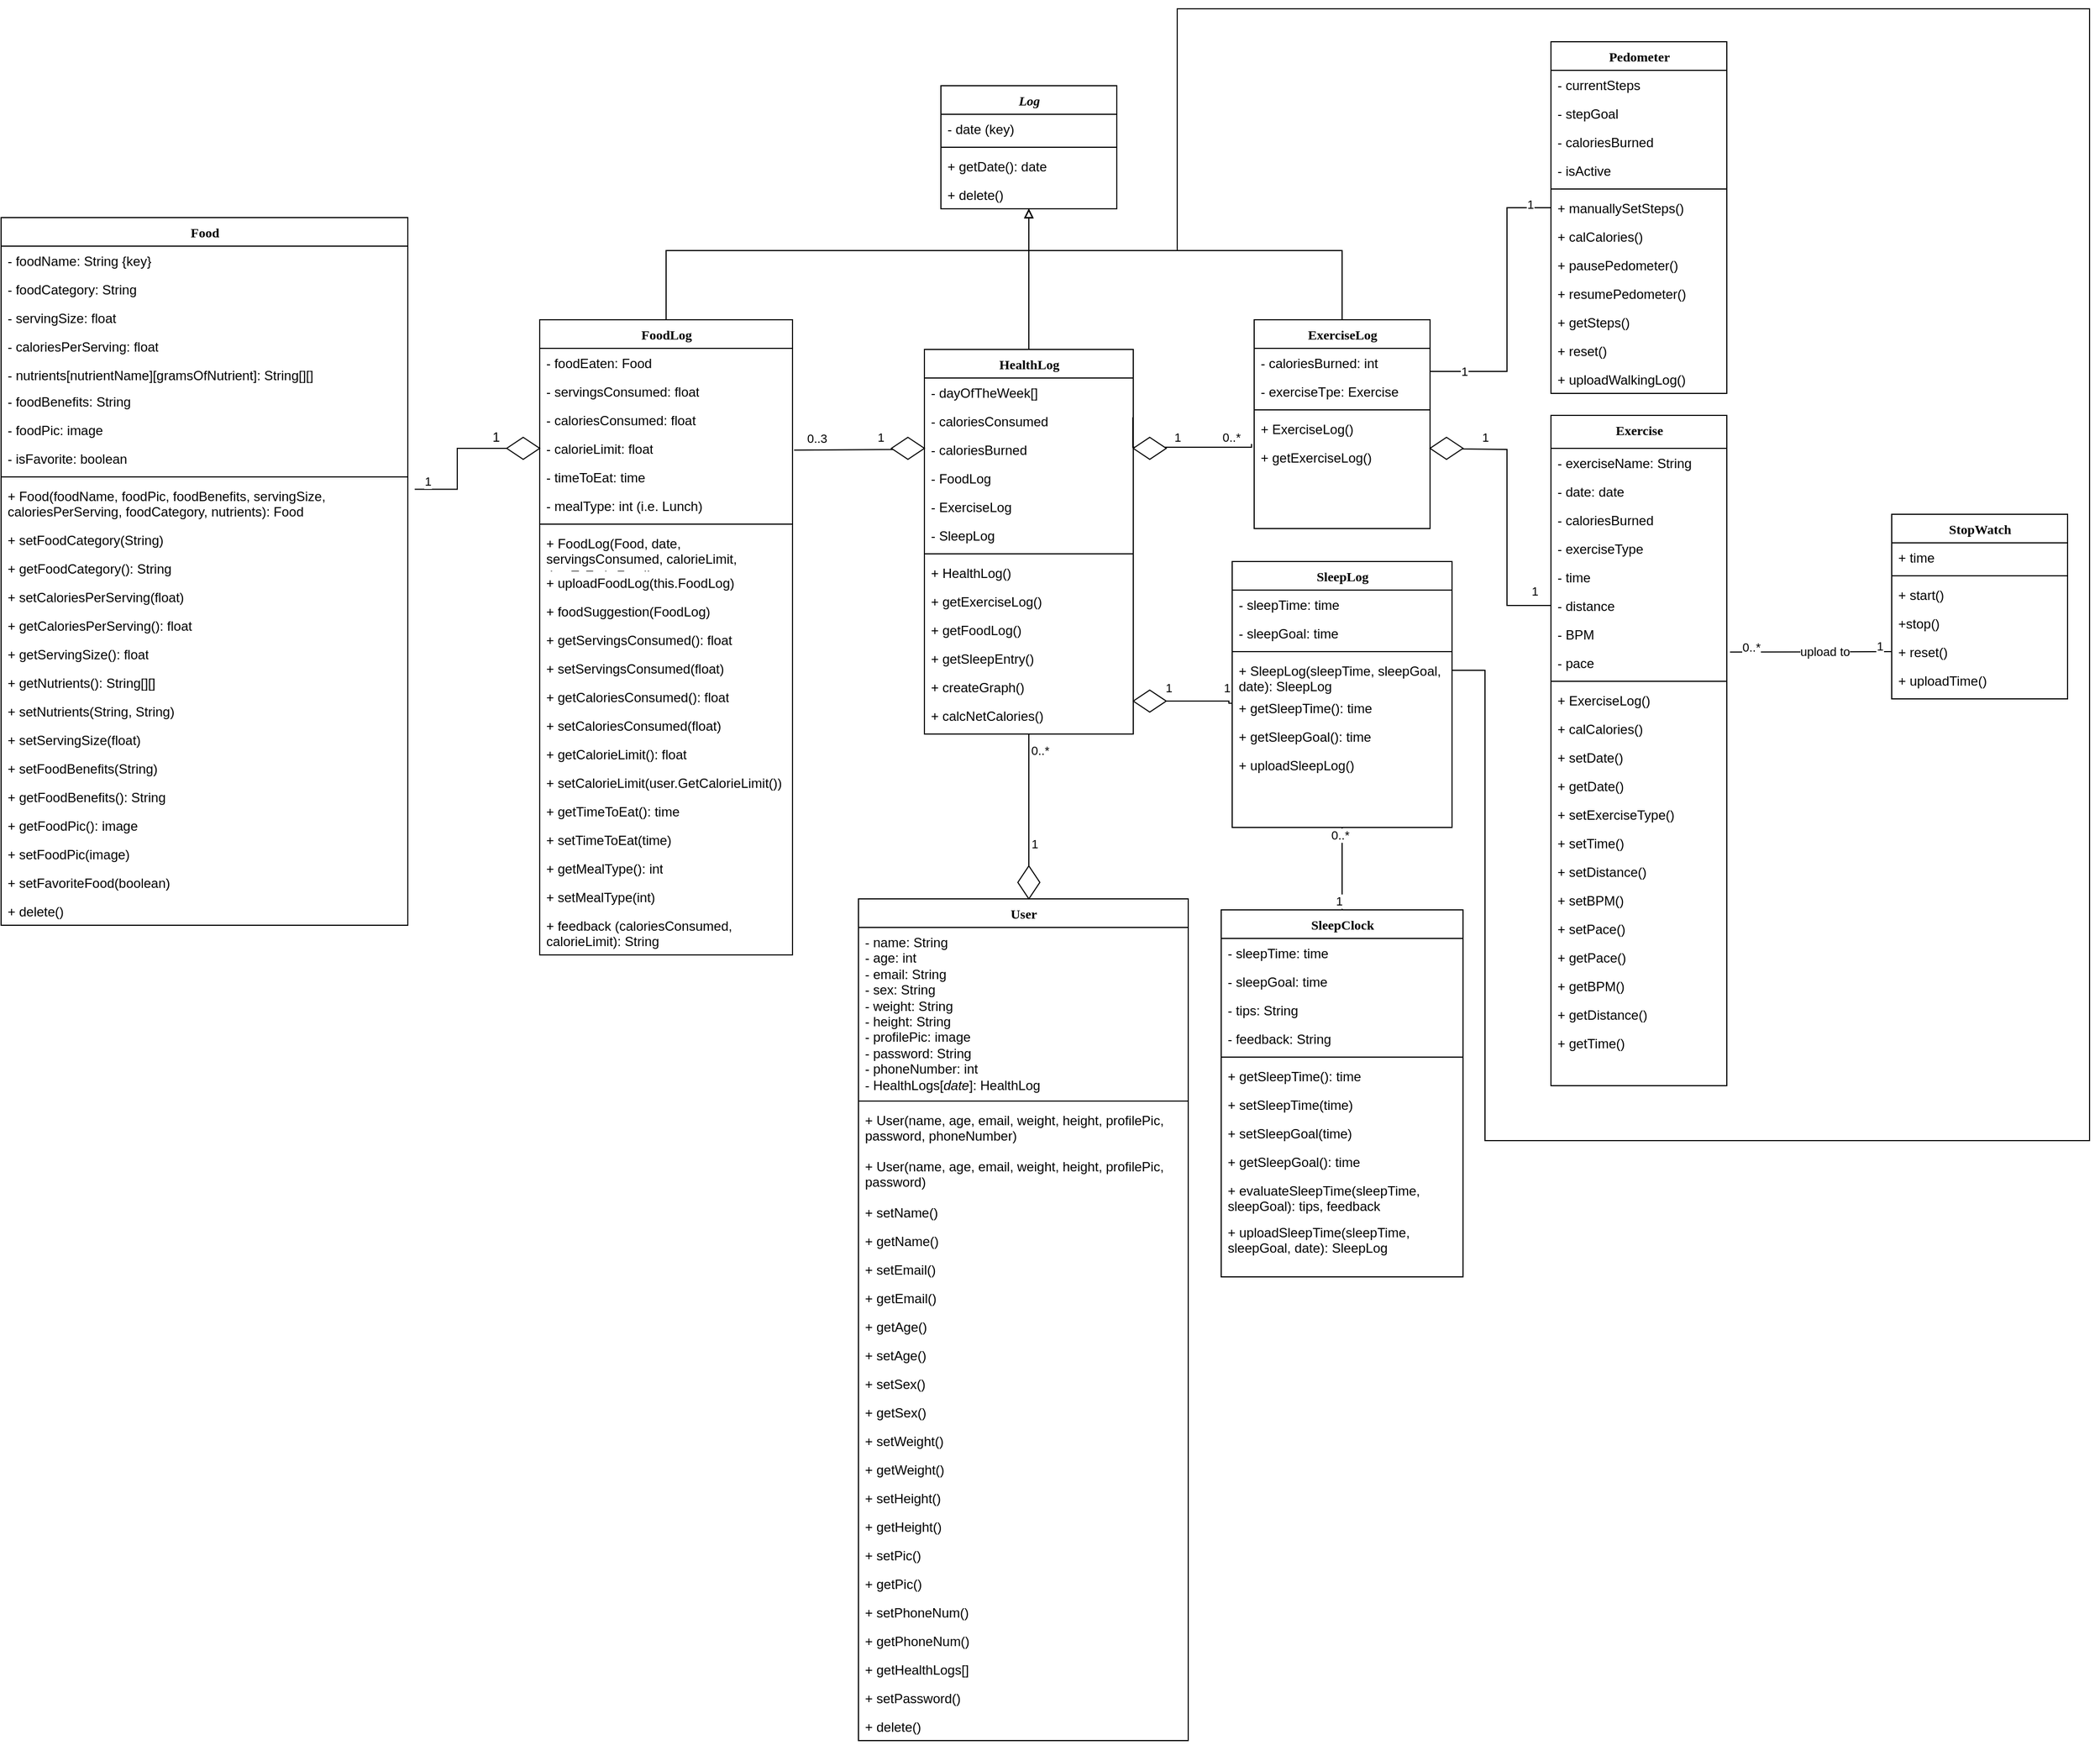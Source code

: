 <mxfile version="15.8.7" type="github">
  <diagram name="Page-1" id="9f46799a-70d6-7492-0946-bef42562c5a5">
    <mxGraphModel dx="2279" dy="584" grid="1" gridSize="10" guides="1" tooltips="1" connect="1" arrows="1" fold="1" page="1" pageScale="1" pageWidth="1100" pageHeight="850" background="none" math="0" shadow="0">
      <root>
        <mxCell id="0" />
        <mxCell id="1" parent="0" />
        <mxCell id="78961159f06e98e8-17" value="User" style="swimlane;html=1;fontStyle=1;align=center;verticalAlign=top;childLayout=stackLayout;horizontal=1;startSize=26;horizontalStack=0;resizeParent=1;resizeLast=0;collapsible=1;marginBottom=0;swimlaneFillColor=#ffffff;rounded=0;shadow=0;comic=0;labelBackgroundColor=none;strokeWidth=1;fillColor=none;fontFamily=Verdana;fontSize=12;strokeColor=default;fontColor=default;" parent="1" vertex="1">
          <mxGeometry x="-150" y="1310" width="300" height="766" as="geometry" />
        </mxCell>
        <mxCell id="78961159f06e98e8-23" value="&lt;div&gt;- name: String&lt;br&gt;&lt;/div&gt;&lt;div&gt;- age: int&lt;/div&gt;&lt;div&gt;- email: String&lt;/div&gt;&lt;div&gt;- sex: String&lt;/div&gt;&lt;div&gt;- weight: String&lt;/div&gt;&lt;div&gt;- height: String&lt;/div&gt;&lt;div&gt;- profilePic: image&lt;br&gt;&lt;/div&gt;&lt;div&gt;- password: String&lt;/div&gt;&lt;div&gt;- phoneNumber: int&lt;br&gt;&lt;/div&gt;&lt;div&gt;- HealthLogs[&lt;i&gt;date&lt;/i&gt;]: HealthLog &lt;br&gt;&lt;/div&gt;" style="text;html=1;strokeColor=none;fillColor=none;align=left;verticalAlign=top;spacingLeft=4;spacingRight=4;whiteSpace=wrap;overflow=hidden;rotatable=0;points=[[0,0.5],[1,0.5]];portConstraint=eastwest;fontColor=default;" parent="78961159f06e98e8-17" vertex="1">
          <mxGeometry y="26" width="300" height="154" as="geometry" />
        </mxCell>
        <mxCell id="78961159f06e98e8-19" value="" style="line;html=1;strokeWidth=1;fillColor=none;align=left;verticalAlign=middle;spacingTop=-1;spacingLeft=3;spacingRight=3;rotatable=0;labelPosition=right;points=[];portConstraint=eastwest;strokeColor=default;labelBackgroundColor=default;fontColor=default;" parent="78961159f06e98e8-17" vertex="1">
          <mxGeometry y="180" width="300" height="8" as="geometry" />
        </mxCell>
        <mxCell id="Tv3rZ9RlZa38RIR3jWLz-3" value="+ User(name, age, email, weight, height, profilePic, password, phoneNumber)" style="text;html=1;strokeColor=none;fillColor=none;align=left;verticalAlign=top;spacingLeft=4;spacingRight=4;whiteSpace=wrap;overflow=hidden;rotatable=0;points=[[0,0.5],[1,0.5]];portConstraint=eastwest;fontColor=default;" vertex="1" parent="78961159f06e98e8-17">
          <mxGeometry y="188" width="300" height="42" as="geometry" />
        </mxCell>
        <mxCell id="Tv3rZ9RlZa38RIR3jWLz-4" value="+ User(name, age, email, weight, height, profilePic, password)" style="text;html=1;strokeColor=none;fillColor=none;align=left;verticalAlign=top;spacingLeft=4;spacingRight=4;whiteSpace=wrap;overflow=hidden;rotatable=0;points=[[0,0.5],[1,0.5]];portConstraint=eastwest;fontColor=default;" vertex="1" parent="78961159f06e98e8-17">
          <mxGeometry y="230" width="300" height="42" as="geometry" />
        </mxCell>
        <mxCell id="78961159f06e98e8-24" value="+ setName()&lt;span style=&quot;white-space: pre&quot;&gt; &lt;/span&gt;" style="text;html=1;strokeColor=none;fillColor=none;align=left;verticalAlign=top;spacingLeft=4;spacingRight=4;whiteSpace=wrap;overflow=hidden;rotatable=0;points=[[0,0.5],[1,0.5]];portConstraint=eastwest;fontColor=default;" parent="78961159f06e98e8-17" vertex="1">
          <mxGeometry y="272" width="300" height="26" as="geometry" />
        </mxCell>
        <mxCell id="tkDhvR75LqSPMRQj_x5Y-12" value="+ getName()&lt;span style=&quot;white-space: pre&quot;&gt; &lt;/span&gt;" style="text;html=1;strokeColor=none;fillColor=none;align=left;verticalAlign=top;spacingLeft=4;spacingRight=4;whiteSpace=wrap;overflow=hidden;rotatable=0;points=[[0,0.5],[1,0.5]];portConstraint=eastwest;fontColor=default;" parent="78961159f06e98e8-17" vertex="1">
          <mxGeometry y="298" width="300" height="26" as="geometry" />
        </mxCell>
        <mxCell id="78961159f06e98e8-27" value="+ setEmail()" style="text;html=1;strokeColor=none;fillColor=none;align=left;verticalAlign=top;spacingLeft=4;spacingRight=4;whiteSpace=wrap;overflow=hidden;rotatable=0;points=[[0,0.5],[1,0.5]];portConstraint=eastwest;fontColor=default;" parent="78961159f06e98e8-17" vertex="1">
          <mxGeometry y="324" width="300" height="26" as="geometry" />
        </mxCell>
        <mxCell id="tkDhvR75LqSPMRQj_x5Y-10" value="+ getEmail()" style="text;html=1;strokeColor=none;fillColor=none;align=left;verticalAlign=top;spacingLeft=4;spacingRight=4;whiteSpace=wrap;overflow=hidden;rotatable=0;points=[[0,0.5],[1,0.5]];portConstraint=eastwest;fontColor=default;" parent="78961159f06e98e8-17" vertex="1">
          <mxGeometry y="350" width="300" height="26" as="geometry" />
        </mxCell>
        <mxCell id="tkDhvR75LqSPMRQj_x5Y-11" value="+ getAge()" style="text;html=1;strokeColor=none;fillColor=none;align=left;verticalAlign=top;spacingLeft=4;spacingRight=4;whiteSpace=wrap;overflow=hidden;rotatable=0;points=[[0,0.5],[1,0.5]];portConstraint=eastwest;fontColor=default;" parent="78961159f06e98e8-17" vertex="1">
          <mxGeometry y="376" width="300" height="26" as="geometry" />
        </mxCell>
        <mxCell id="78961159f06e98e8-20" value="+ setAge()" style="text;html=1;strokeColor=none;fillColor=none;align=left;verticalAlign=top;spacingLeft=4;spacingRight=4;whiteSpace=wrap;overflow=hidden;rotatable=0;points=[[0,0.5],[1,0.5]];portConstraint=eastwest;fontColor=default;" parent="78961159f06e98e8-17" vertex="1">
          <mxGeometry y="402" width="300" height="26" as="geometry" />
        </mxCell>
        <mxCell id="tkDhvR75LqSPMRQj_x5Y-5" value="+ setSex()" style="text;html=1;strokeColor=none;fillColor=none;align=left;verticalAlign=top;spacingLeft=4;spacingRight=4;whiteSpace=wrap;overflow=hidden;rotatable=0;points=[[0,0.5],[1,0.5]];portConstraint=eastwest;fontColor=default;" parent="78961159f06e98e8-17" vertex="1">
          <mxGeometry y="428" width="300" height="26" as="geometry" />
        </mxCell>
        <mxCell id="tkDhvR75LqSPMRQj_x5Y-9" value="+ getSex()" style="text;html=1;strokeColor=none;fillColor=none;align=left;verticalAlign=top;spacingLeft=4;spacingRight=4;whiteSpace=wrap;overflow=hidden;rotatable=0;points=[[0,0.5],[1,0.5]];portConstraint=eastwest;fontColor=default;" parent="78961159f06e98e8-17" vertex="1">
          <mxGeometry y="454" width="300" height="26" as="geometry" />
        </mxCell>
        <mxCell id="tkDhvR75LqSPMRQj_x5Y-1" value="+ setWeight()" style="text;html=1;strokeColor=none;fillColor=none;align=left;verticalAlign=top;spacingLeft=4;spacingRight=4;whiteSpace=wrap;overflow=hidden;rotatable=0;points=[[0,0.5],[1,0.5]];portConstraint=eastwest;fontColor=default;" parent="78961159f06e98e8-17" vertex="1">
          <mxGeometry y="480" width="300" height="26" as="geometry" />
        </mxCell>
        <mxCell id="tkDhvR75LqSPMRQj_x5Y-8" value="+ getWeight()" style="text;html=1;strokeColor=none;fillColor=none;align=left;verticalAlign=top;spacingLeft=4;spacingRight=4;whiteSpace=wrap;overflow=hidden;rotatable=0;points=[[0,0.5],[1,0.5]];portConstraint=eastwest;fontColor=default;" parent="78961159f06e98e8-17" vertex="1">
          <mxGeometry y="506" width="300" height="26" as="geometry" />
        </mxCell>
        <mxCell id="tkDhvR75LqSPMRQj_x5Y-2" value="+ setHeight()" style="text;html=1;strokeColor=none;fillColor=none;align=left;verticalAlign=top;spacingLeft=4;spacingRight=4;whiteSpace=wrap;overflow=hidden;rotatable=0;points=[[0,0.5],[1,0.5]];portConstraint=eastwest;fontColor=default;" parent="78961159f06e98e8-17" vertex="1">
          <mxGeometry y="532" width="300" height="26" as="geometry" />
        </mxCell>
        <mxCell id="tkDhvR75LqSPMRQj_x5Y-7" value="+ getHeight()" style="text;html=1;strokeColor=none;fillColor=none;align=left;verticalAlign=top;spacingLeft=4;spacingRight=4;whiteSpace=wrap;overflow=hidden;rotatable=0;points=[[0,0.5],[1,0.5]];portConstraint=eastwest;fontColor=default;" parent="78961159f06e98e8-17" vertex="1">
          <mxGeometry y="558" width="300" height="26" as="geometry" />
        </mxCell>
        <mxCell id="tkDhvR75LqSPMRQj_x5Y-3" value="+ setPic()" style="text;html=1;strokeColor=none;fillColor=none;align=left;verticalAlign=top;spacingLeft=4;spacingRight=4;whiteSpace=wrap;overflow=hidden;rotatable=0;points=[[0,0.5],[1,0.5]];portConstraint=eastwest;fontColor=default;" parent="78961159f06e98e8-17" vertex="1">
          <mxGeometry y="584" width="300" height="26" as="geometry" />
        </mxCell>
        <mxCell id="tkDhvR75LqSPMRQj_x5Y-6" value="+ getPic()" style="text;html=1;strokeColor=none;fillColor=none;align=left;verticalAlign=top;spacingLeft=4;spacingRight=4;whiteSpace=wrap;overflow=hidden;rotatable=0;points=[[0,0.5],[1,0.5]];portConstraint=eastwest;fontColor=default;" parent="78961159f06e98e8-17" vertex="1">
          <mxGeometry y="610" width="300" height="26" as="geometry" />
        </mxCell>
        <mxCell id="zKjdHcL9ukwduSIJjcQV-1" value="+ setPhoneNum()" style="text;html=1;strokeColor=none;fillColor=none;align=left;verticalAlign=top;spacingLeft=4;spacingRight=4;whiteSpace=wrap;overflow=hidden;rotatable=0;points=[[0,0.5],[1,0.5]];portConstraint=eastwest;fontColor=default;" parent="78961159f06e98e8-17" vertex="1">
          <mxGeometry y="636" width="300" height="26" as="geometry" />
        </mxCell>
        <mxCell id="zKjdHcL9ukwduSIJjcQV-2" value="+ getPhoneNum()" style="text;html=1;strokeColor=none;fillColor=none;align=left;verticalAlign=top;spacingLeft=4;spacingRight=4;whiteSpace=wrap;overflow=hidden;rotatable=0;points=[[0,0.5],[1,0.5]];portConstraint=eastwest;fontColor=default;" parent="78961159f06e98e8-17" vertex="1">
          <mxGeometry y="662" width="300" height="26" as="geometry" />
        </mxCell>
        <mxCell id="Tv3rZ9RlZa38RIR3jWLz-1" value="+ getHealthLogs[]" style="text;html=1;strokeColor=none;fillColor=none;align=left;verticalAlign=top;spacingLeft=4;spacingRight=4;whiteSpace=wrap;overflow=hidden;rotatable=0;points=[[0,0.5],[1,0.5]];portConstraint=eastwest;fontColor=default;" vertex="1" parent="78961159f06e98e8-17">
          <mxGeometry y="688" width="300" height="26" as="geometry" />
        </mxCell>
        <mxCell id="tkDhvR75LqSPMRQj_x5Y-83" value="+ setPassword()" style="text;html=1;strokeColor=none;fillColor=none;align=left;verticalAlign=top;spacingLeft=4;spacingRight=4;whiteSpace=wrap;overflow=hidden;rotatable=0;points=[[0,0.5],[1,0.5]];portConstraint=eastwest;fontColor=default;" parent="78961159f06e98e8-17" vertex="1">
          <mxGeometry y="714" width="300" height="26" as="geometry" />
        </mxCell>
        <mxCell id="zKjdHcL9ukwduSIJjcQV-3" value="+ delete()" style="text;html=1;strokeColor=none;fillColor=none;align=left;verticalAlign=top;spacingLeft=4;spacingRight=4;whiteSpace=wrap;overflow=hidden;rotatable=0;points=[[0,0.5],[1,0.5]];portConstraint=eastwest;fontColor=default;" parent="78961159f06e98e8-17" vertex="1">
          <mxGeometry y="740" width="300" height="26" as="geometry" />
        </mxCell>
        <mxCell id="78961159f06e98e8-30" value="Pedometer" style="swimlane;html=1;fontStyle=1;align=center;verticalAlign=top;childLayout=stackLayout;horizontal=1;startSize=26;horizontalStack=0;resizeParent=1;resizeLast=0;collapsible=1;marginBottom=0;swimlaneFillColor=#ffffff;rounded=0;shadow=0;comic=0;labelBackgroundColor=none;strokeWidth=1;fillColor=none;fontFamily=Verdana;fontSize=12;strokeColor=default;fontColor=default;" parent="1" vertex="1">
          <mxGeometry x="480" y="530" width="160" height="320" as="geometry" />
        </mxCell>
        <mxCell id="78961159f06e98e8-31" value="- currentSteps" style="text;html=1;strokeColor=none;fillColor=none;align=left;verticalAlign=top;spacingLeft=4;spacingRight=4;whiteSpace=wrap;overflow=hidden;rotatable=0;points=[[0,0.5],[1,0.5]];portConstraint=eastwest;fontColor=default;" parent="78961159f06e98e8-30" vertex="1">
          <mxGeometry y="26" width="160" height="26" as="geometry" />
        </mxCell>
        <mxCell id="78961159f06e98e8-32" value="- stepGoal" style="text;html=1;strokeColor=none;fillColor=none;align=left;verticalAlign=top;spacingLeft=4;spacingRight=4;whiteSpace=wrap;overflow=hidden;rotatable=0;points=[[0,0.5],[1,0.5]];portConstraint=eastwest;" parent="78961159f06e98e8-30" vertex="1">
          <mxGeometry y="52" width="160" height="26" as="geometry" />
        </mxCell>
        <mxCell id="78961159f06e98e8-33" value="- caloriesBurned" style="text;html=1;strokeColor=none;fillColor=none;align=left;verticalAlign=top;spacingLeft=4;spacingRight=4;whiteSpace=wrap;overflow=hidden;rotatable=0;points=[[0,0.5],[1,0.5]];portConstraint=eastwest;" parent="78961159f06e98e8-30" vertex="1">
          <mxGeometry y="78" width="160" height="26" as="geometry" />
        </mxCell>
        <mxCell id="78961159f06e98e8-34" value="- isActive" style="text;html=1;strokeColor=none;fillColor=none;align=left;verticalAlign=top;spacingLeft=4;spacingRight=4;whiteSpace=wrap;overflow=hidden;rotatable=0;points=[[0,0.5],[1,0.5]];portConstraint=eastwest;" parent="78961159f06e98e8-30" vertex="1">
          <mxGeometry y="104" width="160" height="26" as="geometry" />
        </mxCell>
        <mxCell id="78961159f06e98e8-38" value="" style="line;html=1;strokeWidth=1;fillColor=none;align=left;verticalAlign=middle;spacingTop=-1;spacingLeft=3;spacingRight=3;rotatable=0;labelPosition=right;points=[];portConstraint=eastwest;" parent="78961159f06e98e8-30" vertex="1">
          <mxGeometry y="130" width="160" height="8" as="geometry" />
        </mxCell>
        <mxCell id="78961159f06e98e8-39" value="+ manuallySetSteps()" style="text;html=1;strokeColor=none;fillColor=none;align=left;verticalAlign=top;spacingLeft=4;spacingRight=4;whiteSpace=wrap;overflow=hidden;rotatable=0;points=[[0,0.5],[1,0.5]];portConstraint=eastwest;" parent="78961159f06e98e8-30" vertex="1">
          <mxGeometry y="138" width="160" height="26" as="geometry" />
        </mxCell>
        <mxCell id="78961159f06e98e8-40" value="+ calCalories()" style="text;html=1;strokeColor=none;fillColor=none;align=left;verticalAlign=top;spacingLeft=4;spacingRight=4;whiteSpace=wrap;overflow=hidden;rotatable=0;points=[[0,0.5],[1,0.5]];portConstraint=eastwest;fontColor=default;" parent="78961159f06e98e8-30" vertex="1">
          <mxGeometry y="164" width="160" height="26" as="geometry" />
        </mxCell>
        <mxCell id="tkDhvR75LqSPMRQj_x5Y-23" value="+ pausePedometer()" style="text;html=1;strokeColor=none;fillColor=none;align=left;verticalAlign=top;spacingLeft=4;spacingRight=4;whiteSpace=wrap;overflow=hidden;rotatable=0;points=[[0,0.5],[1,0.5]];portConstraint=eastwest;fontColor=default;" parent="78961159f06e98e8-30" vertex="1">
          <mxGeometry y="190" width="160" height="26" as="geometry" />
        </mxCell>
        <mxCell id="tkDhvR75LqSPMRQj_x5Y-24" value="+ resumePedometer()" style="text;html=1;strokeColor=none;fillColor=none;align=left;verticalAlign=top;spacingLeft=4;spacingRight=4;whiteSpace=wrap;overflow=hidden;rotatable=0;points=[[0,0.5],[1,0.5]];portConstraint=eastwest;fontColor=default;" parent="78961159f06e98e8-30" vertex="1">
          <mxGeometry y="216" width="160" height="26" as="geometry" />
        </mxCell>
        <mxCell id="78961159f06e98e8-42" value="+ getSteps()" style="text;html=1;strokeColor=none;fillColor=none;align=left;verticalAlign=top;spacingLeft=4;spacingRight=4;whiteSpace=wrap;overflow=hidden;rotatable=0;points=[[0,0.5],[1,0.5]];portConstraint=eastwest;fontColor=default;" parent="78961159f06e98e8-30" vertex="1">
          <mxGeometry y="242" width="160" height="26" as="geometry" />
        </mxCell>
        <mxCell id="tkDhvR75LqSPMRQj_x5Y-13" value="+ reset()" style="text;html=1;strokeColor=none;fillColor=none;align=left;verticalAlign=top;spacingLeft=4;spacingRight=4;whiteSpace=wrap;overflow=hidden;rotatable=0;points=[[0,0.5],[1,0.5]];portConstraint=eastwest;fontColor=default;" parent="78961159f06e98e8-30" vertex="1">
          <mxGeometry y="268" width="160" height="26" as="geometry" />
        </mxCell>
        <mxCell id="tkDhvR75LqSPMRQj_x5Y-25" value="+ uploadWalkingLog()" style="text;html=1;strokeColor=none;fillColor=none;align=left;verticalAlign=top;spacingLeft=4;spacingRight=4;whiteSpace=wrap;overflow=hidden;rotatable=0;points=[[0,0.5],[1,0.5]];portConstraint=eastwest;fontColor=default;" parent="78961159f06e98e8-30" vertex="1">
          <mxGeometry y="294" width="160" height="26" as="geometry" />
        </mxCell>
        <mxCell id="WzHxoFITkYfUiTCiZJOr-32" style="edgeStyle=orthogonalEdgeStyle;rounded=0;orthogonalLoop=1;jettySize=auto;html=1;exitX=0.5;exitY=0;exitDx=0;exitDy=0;entryX=0.5;entryY=1;entryDx=0;entryDy=0;endArrow=block;endFill=0;" parent="1" source="78961159f06e98e8-43" target="WzHxoFITkYfUiTCiZJOr-23" edge="1">
          <mxGeometry relative="1" as="geometry">
            <Array as="points">
              <mxPoint x="-260" y="720" />
              <mxPoint y="720" />
            </Array>
          </mxGeometry>
        </mxCell>
        <mxCell id="78961159f06e98e8-43" value="FoodLog" style="swimlane;html=1;fontStyle=1;align=center;verticalAlign=top;childLayout=stackLayout;horizontal=1;startSize=26;horizontalStack=0;resizeParent=1;resizeLast=0;collapsible=1;marginBottom=0;swimlaneFillColor=#ffffff;rounded=0;shadow=0;comic=0;labelBackgroundColor=none;strokeWidth=1;fillColor=none;fontFamily=Verdana;fontSize=12;strokeColor=default;fontColor=default;" parent="1" vertex="1">
          <mxGeometry x="-440" y="783" width="230" height="578" as="geometry" />
        </mxCell>
        <mxCell id="gtBTByVo9QqYqvGcf3_R-40" value="- foodEaten: Food" style="text;html=1;strokeColor=none;fillColor=none;align=left;verticalAlign=top;spacingLeft=4;spacingRight=4;whiteSpace=wrap;overflow=hidden;rotatable=0;points=[[0,0.5],[1,0.5]];portConstraint=eastwest;" parent="78961159f06e98e8-43" vertex="1">
          <mxGeometry y="26" width="230" height="26" as="geometry" />
        </mxCell>
        <mxCell id="Tv3rZ9RlZa38RIR3jWLz-10" value="- servingsConsumed: float" style="text;html=1;strokeColor=none;fillColor=none;align=left;verticalAlign=top;spacingLeft=4;spacingRight=4;whiteSpace=wrap;overflow=hidden;rotatable=0;points=[[0,0.5],[1,0.5]];portConstraint=eastwest;" vertex="1" parent="78961159f06e98e8-43">
          <mxGeometry y="52" width="230" height="26" as="geometry" />
        </mxCell>
        <mxCell id="Tv3rZ9RlZa38RIR3jWLz-9" value="- caloriesConsumed: float" style="text;html=1;strokeColor=none;fillColor=none;align=left;verticalAlign=top;spacingLeft=4;spacingRight=4;whiteSpace=wrap;overflow=hidden;rotatable=0;points=[[0,0.5],[1,0.5]];portConstraint=eastwest;" vertex="1" parent="78961159f06e98e8-43">
          <mxGeometry y="78" width="230" height="26" as="geometry" />
        </mxCell>
        <mxCell id="78961159f06e98e8-45" value="- calorieLimit: float" style="text;html=1;strokeColor=none;fillColor=none;align=left;verticalAlign=top;spacingLeft=4;spacingRight=4;whiteSpace=wrap;overflow=hidden;rotatable=0;points=[[0,0.5],[1,0.5]];portConstraint=eastwest;" parent="78961159f06e98e8-43" vertex="1">
          <mxGeometry y="104" width="230" height="26" as="geometry" />
        </mxCell>
        <mxCell id="Tv3rZ9RlZa38RIR3jWLz-8" value="- timeToEat: time" style="text;html=1;strokeColor=none;fillColor=none;align=left;verticalAlign=top;spacingLeft=4;spacingRight=4;whiteSpace=wrap;overflow=hidden;rotatable=0;points=[[0,0.5],[1,0.5]];portConstraint=eastwest;" vertex="1" parent="78961159f06e98e8-43">
          <mxGeometry y="130" width="230" height="26" as="geometry" />
        </mxCell>
        <mxCell id="Tv3rZ9RlZa38RIR3jWLz-24" value="- mealType: int (i.e. Lunch)" style="text;html=1;strokeColor=none;fillColor=none;align=left;verticalAlign=top;spacingLeft=4;spacingRight=4;whiteSpace=wrap;overflow=hidden;rotatable=0;points=[[0,0.5],[1,0.5]];portConstraint=eastwest;" vertex="1" parent="78961159f06e98e8-43">
          <mxGeometry y="156" width="230" height="26" as="geometry" />
        </mxCell>
        <mxCell id="78961159f06e98e8-51" value="" style="line;html=1;strokeWidth=1;fillColor=none;align=left;verticalAlign=middle;spacingTop=-1;spacingLeft=3;spacingRight=3;rotatable=0;labelPosition=right;points=[];portConstraint=eastwest;" parent="78961159f06e98e8-43" vertex="1">
          <mxGeometry y="182" width="230" height="8" as="geometry" />
        </mxCell>
        <mxCell id="78961159f06e98e8-50" value="+ FoodLog(Food, date, servingsConsumed, calorieLimit, timeToEat): FoodLog" style="text;html=1;strokeColor=none;fillColor=none;align=left;verticalAlign=top;spacingLeft=4;spacingRight=4;whiteSpace=wrap;overflow=hidden;rotatable=0;points=[[0,0.5],[1,0.5]];portConstraint=eastwest;fontColor=default;" parent="78961159f06e98e8-43" vertex="1">
          <mxGeometry y="190" width="230" height="36" as="geometry" />
        </mxCell>
        <mxCell id="gtBTByVo9QqYqvGcf3_R-34" value="+ uploadFoodLog(this.FoodLog)" style="text;html=1;strokeColor=none;fillColor=none;align=left;verticalAlign=top;spacingLeft=4;spacingRight=4;whiteSpace=wrap;overflow=hidden;rotatable=0;points=[[0,0.5],[1,0.5]];portConstraint=eastwest;fontColor=default;" parent="78961159f06e98e8-43" vertex="1">
          <mxGeometry y="226" width="230" height="26" as="geometry" />
        </mxCell>
        <mxCell id="WzHxoFITkYfUiTCiZJOr-1" value="+ foodSuggestion(FoodLog)" style="text;html=1;strokeColor=none;fillColor=none;align=left;verticalAlign=top;spacingLeft=4;spacingRight=4;whiteSpace=wrap;overflow=hidden;rotatable=0;points=[[0,0.5],[1,0.5]];portConstraint=eastwest;fontColor=default;" parent="78961159f06e98e8-43" vertex="1">
          <mxGeometry y="252" width="230" height="26" as="geometry" />
        </mxCell>
        <mxCell id="Tv3rZ9RlZa38RIR3jWLz-12" value="+ getServingsConsumed(): float" style="text;html=1;strokeColor=none;fillColor=none;align=left;verticalAlign=top;spacingLeft=4;spacingRight=4;whiteSpace=wrap;overflow=hidden;rotatable=0;points=[[0,0.5],[1,0.5]];portConstraint=eastwest;fontColor=default;" vertex="1" parent="78961159f06e98e8-43">
          <mxGeometry y="278" width="230" height="26" as="geometry" />
        </mxCell>
        <mxCell id="Tv3rZ9RlZa38RIR3jWLz-11" value="+ setServingsConsumed(float)" style="text;html=1;strokeColor=none;fillColor=none;align=left;verticalAlign=top;spacingLeft=4;spacingRight=4;whiteSpace=wrap;overflow=hidden;rotatable=0;points=[[0,0.5],[1,0.5]];portConstraint=eastwest;fontColor=default;" vertex="1" parent="78961159f06e98e8-43">
          <mxGeometry y="304" width="230" height="26" as="geometry" />
        </mxCell>
        <mxCell id="WzHxoFITkYfUiTCiZJOr-2" value="+ getCaloriesConsumed(): float" style="text;html=1;strokeColor=none;fillColor=none;align=left;verticalAlign=top;spacingLeft=4;spacingRight=4;whiteSpace=wrap;overflow=hidden;rotatable=0;points=[[0,0.5],[1,0.5]];portConstraint=eastwest;fontColor=default;" parent="78961159f06e98e8-43" vertex="1">
          <mxGeometry y="330" width="230" height="26" as="geometry" />
        </mxCell>
        <mxCell id="Tv3rZ9RlZa38RIR3jWLz-13" value="+ setCaloriesConsumed(float)" style="text;html=1;strokeColor=none;fillColor=none;align=left;verticalAlign=top;spacingLeft=4;spacingRight=4;whiteSpace=wrap;overflow=hidden;rotatable=0;points=[[0,0.5],[1,0.5]];portConstraint=eastwest;fontColor=default;" vertex="1" parent="78961159f06e98e8-43">
          <mxGeometry y="356" width="230" height="26" as="geometry" />
        </mxCell>
        <mxCell id="tkDhvR75LqSPMRQj_x5Y-37" value="+ getCalorieLimit(): float" style="text;html=1;strokeColor=none;fillColor=none;align=left;verticalAlign=top;spacingLeft=4;spacingRight=4;whiteSpace=wrap;overflow=hidden;rotatable=0;points=[[0,0.5],[1,0.5]];portConstraint=eastwest;fontColor=default;" parent="78961159f06e98e8-43" vertex="1">
          <mxGeometry y="382" width="230" height="26" as="geometry" />
        </mxCell>
        <mxCell id="Tv3rZ9RlZa38RIR3jWLz-22" value="+ setCalorieLimit(user.GetCalorieLimit())" style="text;html=1;strokeColor=none;fillColor=none;align=left;verticalAlign=top;spacingLeft=4;spacingRight=4;whiteSpace=wrap;overflow=hidden;rotatable=0;points=[[0,0.5],[1,0.5]];portConstraint=eastwest;fontColor=default;" vertex="1" parent="78961159f06e98e8-43">
          <mxGeometry y="408" width="230" height="26" as="geometry" />
        </mxCell>
        <mxCell id="tkDhvR75LqSPMRQj_x5Y-31" value="+ getTimeToEat(): time" style="text;html=1;strokeColor=none;fillColor=none;align=left;verticalAlign=top;spacingLeft=4;spacingRight=4;whiteSpace=wrap;overflow=hidden;rotatable=0;points=[[0,0.5],[1,0.5]];portConstraint=eastwest;fontColor=default;" parent="78961159f06e98e8-43" vertex="1">
          <mxGeometry y="434" width="230" height="26" as="geometry" />
        </mxCell>
        <mxCell id="tkDhvR75LqSPMRQj_x5Y-26" value="+ setTimeToEat(time)" style="text;html=1;strokeColor=none;fillColor=none;align=left;verticalAlign=top;spacingLeft=4;spacingRight=4;whiteSpace=wrap;overflow=hidden;rotatable=0;points=[[0,0.5],[1,0.5]];portConstraint=eastwest;fontColor=default;" parent="78961159f06e98e8-43" vertex="1">
          <mxGeometry y="460" width="230" height="26" as="geometry" />
        </mxCell>
        <mxCell id="Tv3rZ9RlZa38RIR3jWLz-26" value="+ getMealType(): int" style="text;html=1;strokeColor=none;fillColor=none;align=left;verticalAlign=top;spacingLeft=4;spacingRight=4;whiteSpace=wrap;overflow=hidden;rotatable=0;points=[[0,0.5],[1,0.5]];portConstraint=eastwest;fontColor=default;" vertex="1" parent="78961159f06e98e8-43">
          <mxGeometry y="486" width="230" height="26" as="geometry" />
        </mxCell>
        <mxCell id="Tv3rZ9RlZa38RIR3jWLz-27" value="+ setMealType(int)" style="text;html=1;strokeColor=none;fillColor=none;align=left;verticalAlign=top;spacingLeft=4;spacingRight=4;whiteSpace=wrap;overflow=hidden;rotatable=0;points=[[0,0.5],[1,0.5]];portConstraint=eastwest;fontColor=default;" vertex="1" parent="78961159f06e98e8-43">
          <mxGeometry y="512" width="230" height="26" as="geometry" />
        </mxCell>
        <mxCell id="78961159f06e98e8-53" value="&lt;font style=&quot;font-size: 12px&quot;&gt;+ feedback (caloriesConsumed, calorieLimit): String&lt;/font&gt;" style="text;html=1;strokeColor=none;fillColor=none;align=left;verticalAlign=top;spacingLeft=4;spacingRight=4;whiteSpace=wrap;overflow=hidden;rotatable=0;points=[[0,0.5],[1,0.5]];portConstraint=eastwest;" parent="78961159f06e98e8-43" vertex="1">
          <mxGeometry y="538" width="230" height="40" as="geometry" />
        </mxCell>
        <mxCell id="78961159f06e98e8-56" value="Food" style="swimlane;html=1;fontStyle=1;align=center;verticalAlign=top;childLayout=stackLayout;horizontal=1;startSize=26;horizontalStack=0;resizeParent=1;resizeLast=0;collapsible=1;marginBottom=0;swimlaneFillColor=#ffffff;rounded=0;shadow=0;comic=0;labelBackgroundColor=none;strokeWidth=1;fillColor=none;fontFamily=Verdana;fontSize=12;strokeColor=default;fontColor=default;" parent="1" vertex="1">
          <mxGeometry x="-930" y="690" width="370" height="644" as="geometry" />
        </mxCell>
        <mxCell id="aaYZDwj7uezjhhBIQynl-1" value="- foodName: String {key}" style="text;html=1;strokeColor=none;fillColor=none;align=left;verticalAlign=top;spacingLeft=4;spacingRight=4;whiteSpace=wrap;overflow=hidden;rotatable=0;points=[[0,0.5],[1,0.5]];portConstraint=eastwest;fontColor=default;" parent="78961159f06e98e8-56" vertex="1">
          <mxGeometry y="26" width="370" height="26" as="geometry" />
        </mxCell>
        <mxCell id="78961159f06e98e8-60" value="- foodCategory: String" style="text;html=1;strokeColor=none;fillColor=none;align=left;verticalAlign=top;spacingLeft=4;spacingRight=4;whiteSpace=wrap;overflow=hidden;rotatable=0;points=[[0,0.5],[1,0.5]];portConstraint=eastwest;fontColor=default;" parent="78961159f06e98e8-56" vertex="1">
          <mxGeometry y="52" width="370" height="26" as="geometry" />
        </mxCell>
        <mxCell id="Tv3rZ9RlZa38RIR3jWLz-6" value="- servingSize: float" style="text;html=1;strokeColor=none;fillColor=none;align=left;verticalAlign=top;spacingLeft=4;spacingRight=4;whiteSpace=wrap;overflow=hidden;rotatable=0;points=[[0,0.5],[1,0.5]];portConstraint=eastwest;fontColor=default;" vertex="1" parent="78961159f06e98e8-56">
          <mxGeometry y="78" width="370" height="26" as="geometry" />
        </mxCell>
        <mxCell id="Tv3rZ9RlZa38RIR3jWLz-5" value="- caloriesPerServing: float" style="text;html=1;strokeColor=none;fillColor=none;align=left;verticalAlign=top;spacingLeft=4;spacingRight=4;whiteSpace=wrap;overflow=hidden;rotatable=0;points=[[0,0.5],[1,0.5]];portConstraint=eastwest;fontColor=default;" vertex="1" parent="78961159f06e98e8-56">
          <mxGeometry y="104" width="370" height="26" as="geometry" />
        </mxCell>
        <mxCell id="WzHxoFITkYfUiTCiZJOr-8" value="- nutrients[nutrientName][gramsOfNutrient]: String[][]" style="text;html=1;strokeColor=none;fillColor=none;align=left;verticalAlign=top;spacingLeft=4;spacingRight=4;whiteSpace=wrap;overflow=hidden;rotatable=0;points=[[0,0.5],[1,0.5]];portConstraint=eastwest;" parent="78961159f06e98e8-56" vertex="1">
          <mxGeometry y="130" width="370" height="24" as="geometry" />
        </mxCell>
        <mxCell id="78961159f06e98e8-58" value="- foodBenefits: String" style="text;html=1;strokeColor=none;fillColor=none;align=left;verticalAlign=top;spacingLeft=4;spacingRight=4;whiteSpace=wrap;overflow=hidden;rotatable=0;points=[[0,0.5],[1,0.5]];portConstraint=eastwest;" parent="78961159f06e98e8-56" vertex="1">
          <mxGeometry y="154" width="370" height="26" as="geometry" />
        </mxCell>
        <mxCell id="78961159f06e98e8-57" value="- foodPic: image" style="text;html=1;strokeColor=none;fillColor=none;align=left;verticalAlign=top;spacingLeft=4;spacingRight=4;whiteSpace=wrap;overflow=hidden;rotatable=0;points=[[0,0.5],[1,0.5]];portConstraint=eastwest;fontColor=default;" parent="78961159f06e98e8-56" vertex="1">
          <mxGeometry y="180" width="370" height="26" as="geometry" />
        </mxCell>
        <mxCell id="tkDhvR75LqSPMRQj_x5Y-85" value="- isFavorite: boolean" style="text;html=1;strokeColor=none;fillColor=none;align=left;verticalAlign=top;spacingLeft=4;spacingRight=4;whiteSpace=wrap;overflow=hidden;rotatable=0;points=[[0,0.5],[1,0.5]];portConstraint=eastwest;fontColor=default;" parent="78961159f06e98e8-56" vertex="1">
          <mxGeometry y="206" width="370" height="26" as="geometry" />
        </mxCell>
        <mxCell id="78961159f06e98e8-64" value="" style="line;html=1;strokeWidth=1;fillColor=none;align=left;verticalAlign=middle;spacingTop=-1;spacingLeft=3;spacingRight=3;rotatable=0;labelPosition=right;points=[];portConstraint=eastwest;" parent="78961159f06e98e8-56" vertex="1">
          <mxGeometry y="232" width="370" height="8" as="geometry" />
        </mxCell>
        <mxCell id="78961159f06e98e8-65" value="+ Food(foodName, foodPic, foodBenefits, servingSize, caloriesPerServing, foodCategory, nutrients): Food" style="text;html=1;strokeColor=none;fillColor=none;align=left;verticalAlign=top;spacingLeft=4;spacingRight=4;whiteSpace=wrap;overflow=hidden;rotatable=0;points=[[0,0.5],[1,0.5]];portConstraint=eastwest;fontColor=default;" parent="78961159f06e98e8-56" vertex="1">
          <mxGeometry y="240" width="370" height="40" as="geometry" />
        </mxCell>
        <mxCell id="78961159f06e98e8-66" value="+ setFoodCategory(String)" style="text;html=1;strokeColor=none;fillColor=none;align=left;verticalAlign=top;spacingLeft=4;spacingRight=4;whiteSpace=wrap;overflow=hidden;rotatable=0;points=[[0,0.5],[1,0.5]];portConstraint=eastwest;fontColor=default;" parent="78961159f06e98e8-56" vertex="1">
          <mxGeometry y="280" width="370" height="26" as="geometry" />
        </mxCell>
        <mxCell id="tkDhvR75LqSPMRQj_x5Y-33" value="+ getFoodCategory(): String" style="text;html=1;strokeColor=none;fillColor=none;align=left;verticalAlign=top;spacingLeft=4;spacingRight=4;whiteSpace=wrap;overflow=hidden;rotatable=0;points=[[0,0.5],[1,0.5]];portConstraint=eastwest;fontColor=default;" parent="78961159f06e98e8-56" vertex="1">
          <mxGeometry y="306" width="370" height="26" as="geometry" />
        </mxCell>
        <mxCell id="Tv3rZ9RlZa38RIR3jWLz-16" value="+ setCaloriesPerServing(float)" style="text;html=1;strokeColor=none;fillColor=none;align=left;verticalAlign=top;spacingLeft=4;spacingRight=4;whiteSpace=wrap;overflow=hidden;rotatable=0;points=[[0,0.5],[1,0.5]];portConstraint=eastwest;fontColor=default;" vertex="1" parent="78961159f06e98e8-56">
          <mxGeometry y="332" width="370" height="26" as="geometry" />
        </mxCell>
        <mxCell id="Tv3rZ9RlZa38RIR3jWLz-18" value="+ getCaloriesPerServing(): float" style="text;html=1;strokeColor=none;fillColor=none;align=left;verticalAlign=top;spacingLeft=4;spacingRight=4;whiteSpace=wrap;overflow=hidden;rotatable=0;points=[[0,0.5],[1,0.5]];portConstraint=eastwest;fontColor=default;" vertex="1" parent="78961159f06e98e8-56">
          <mxGeometry y="358" width="370" height="26" as="geometry" />
        </mxCell>
        <mxCell id="Tv3rZ9RlZa38RIR3jWLz-17" value="+ getServingSize(): float" style="text;html=1;strokeColor=none;fillColor=none;align=left;verticalAlign=top;spacingLeft=4;spacingRight=4;whiteSpace=wrap;overflow=hidden;rotatable=0;points=[[0,0.5],[1,0.5]];portConstraint=eastwest;fontColor=default;" vertex="1" parent="78961159f06e98e8-56">
          <mxGeometry y="384" width="370" height="26" as="geometry" />
        </mxCell>
        <mxCell id="Tv3rZ9RlZa38RIR3jWLz-21" value="+ getNutrients(): String[][]" style="text;html=1;strokeColor=none;fillColor=none;align=left;verticalAlign=top;spacingLeft=4;spacingRight=4;whiteSpace=wrap;overflow=hidden;rotatable=0;points=[[0,0.5],[1,0.5]];portConstraint=eastwest;fontColor=default;" vertex="1" parent="78961159f06e98e8-56">
          <mxGeometry y="410" width="370" height="26" as="geometry" />
        </mxCell>
        <mxCell id="Tv3rZ9RlZa38RIR3jWLz-20" value="+ setNutrients(String, String)" style="text;html=1;strokeColor=none;fillColor=none;align=left;verticalAlign=top;spacingLeft=4;spacingRight=4;whiteSpace=wrap;overflow=hidden;rotatable=0;points=[[0,0.5],[1,0.5]];portConstraint=eastwest;fontColor=default;" vertex="1" parent="78961159f06e98e8-56">
          <mxGeometry y="436" width="370" height="26" as="geometry" />
        </mxCell>
        <mxCell id="Tv3rZ9RlZa38RIR3jWLz-19" value="+ setServingSize(float)" style="text;html=1;strokeColor=none;fillColor=none;align=left;verticalAlign=top;spacingLeft=4;spacingRight=4;whiteSpace=wrap;overflow=hidden;rotatable=0;points=[[0,0.5],[1,0.5]];portConstraint=eastwest;fontColor=default;" vertex="1" parent="78961159f06e98e8-56">
          <mxGeometry y="462" width="370" height="26" as="geometry" />
        </mxCell>
        <mxCell id="tkDhvR75LqSPMRQj_x5Y-27" value="+ setFoodBenefits(String)" style="text;html=1;strokeColor=none;fillColor=none;align=left;verticalAlign=top;spacingLeft=4;spacingRight=4;whiteSpace=wrap;overflow=hidden;rotatable=0;points=[[0,0.5],[1,0.5]];portConstraint=eastwest;fontColor=default;" parent="78961159f06e98e8-56" vertex="1">
          <mxGeometry y="488" width="370" height="26" as="geometry" />
        </mxCell>
        <mxCell id="tkDhvR75LqSPMRQj_x5Y-32" value="+ getFoodBenefits(): String" style="text;html=1;strokeColor=none;fillColor=none;align=left;verticalAlign=top;spacingLeft=4;spacingRight=4;whiteSpace=wrap;overflow=hidden;rotatable=0;points=[[0,0.5],[1,0.5]];portConstraint=eastwest;fontColor=default;" parent="78961159f06e98e8-56" vertex="1">
          <mxGeometry y="514" width="370" height="26" as="geometry" />
        </mxCell>
        <mxCell id="tkDhvR75LqSPMRQj_x5Y-28" value="+ getFoodPic(): image" style="text;html=1;strokeColor=none;fillColor=none;align=left;verticalAlign=top;spacingLeft=4;spacingRight=4;whiteSpace=wrap;overflow=hidden;rotatable=0;points=[[0,0.5],[1,0.5]];portConstraint=eastwest;fontColor=default;" parent="78961159f06e98e8-56" vertex="1">
          <mxGeometry y="540" width="370" height="26" as="geometry" />
        </mxCell>
        <mxCell id="tkDhvR75LqSPMRQj_x5Y-29" value="+ setFoodPic(image)" style="text;html=1;strokeColor=none;fillColor=none;align=left;verticalAlign=top;spacingLeft=4;spacingRight=4;whiteSpace=wrap;overflow=hidden;rotatable=0;points=[[0,0.5],[1,0.5]];portConstraint=eastwest;" parent="78961159f06e98e8-56" vertex="1">
          <mxGeometry y="566" width="370" height="26" as="geometry" />
        </mxCell>
        <mxCell id="tkDhvR75LqSPMRQj_x5Y-84" value="+ setFavoriteFood(boolean)" style="text;html=1;strokeColor=none;fillColor=none;align=left;verticalAlign=top;spacingLeft=4;spacingRight=4;whiteSpace=wrap;overflow=hidden;rotatable=0;points=[[0,0.5],[1,0.5]];portConstraint=eastwest;" parent="78961159f06e98e8-56" vertex="1">
          <mxGeometry y="592" width="370" height="26" as="geometry" />
        </mxCell>
        <mxCell id="Tv3rZ9RlZa38RIR3jWLz-14" value="+ delete()" style="text;html=1;strokeColor=none;fillColor=none;align=left;verticalAlign=top;spacingLeft=4;spacingRight=4;whiteSpace=wrap;overflow=hidden;rotatable=0;points=[[0,0.5],[1,0.5]];portConstraint=eastwest;" vertex="1" parent="78961159f06e98e8-56">
          <mxGeometry y="618" width="370" height="26" as="geometry" />
        </mxCell>
        <mxCell id="tkDhvR75LqSPMRQj_x5Y-75" style="edgeStyle=orthogonalEdgeStyle;rounded=0;orthogonalLoop=1;jettySize=auto;html=1;entryX=0.502;entryY=1.094;entryDx=0;entryDy=0;entryPerimeter=0;labelBackgroundColor=default;fontColor=default;endArrow=none;endFill=0;strokeColor=default;exitX=0.004;exitY=0.344;exitDx=0;exitDy=0;exitPerimeter=0;" parent="1" target="tkDhvR75LqSPMRQj_x5Y-34" edge="1" source="78961159f06e98e8-75">
          <mxGeometry relative="1" as="geometry">
            <Array as="points">
              <mxPoint x="187" y="1132" />
              <mxPoint x="187" y="1130" />
              <mxPoint x="5" y="1130" />
            </Array>
            <mxPoint x="187" y="1132" as="sourcePoint" />
          </mxGeometry>
        </mxCell>
        <mxCell id="tkDhvR75LqSPMRQj_x5Y-94" value="1" style="edgeLabel;html=1;align=center;verticalAlign=middle;resizable=0;points=[];fontColor=default;" parent="tkDhvR75LqSPMRQj_x5Y-75" vertex="1" connectable="0">
          <mxGeometry x="-0.077" relative="1" as="geometry">
            <mxPoint x="27" y="-12" as="offset" />
          </mxGeometry>
        </mxCell>
        <mxCell id="tkDhvR75LqSPMRQj_x5Y-95" value="1" style="edgeLabel;html=1;align=center;verticalAlign=middle;resizable=0;points=[];fontColor=default;" parent="tkDhvR75LqSPMRQj_x5Y-75" vertex="1" connectable="0">
          <mxGeometry x="-0.885" y="1" relative="1" as="geometry">
            <mxPoint x="3" y="-13" as="offset" />
          </mxGeometry>
        </mxCell>
        <mxCell id="gtBTByVo9QqYqvGcf3_R-57" style="endArrow=none;html=1;fontFamily=Helvetica;fontSize=11;fontColor=rgba(0, 0, 0, 1);align=center;strokeColor=rgba(0, 0, 0, 1);edgeStyle=orthogonalEdgeStyle;" parent="1" source="78961159f06e98e8-69" target="gtBTByVo9QqYqvGcf3_R-45" edge="1">
          <mxGeometry relative="1" as="geometry" />
        </mxCell>
        <mxCell id="gtBTByVo9QqYqvGcf3_R-58" value="0..*" style="edgeLabel;html=1;align=center;verticalAlign=middle;resizable=0;points=[];" parent="gtBTByVo9QqYqvGcf3_R-57" vertex="1" connectable="0">
          <mxGeometry x="-0.821" y="-2" relative="1" as="geometry">
            <mxPoint as="offset" />
          </mxGeometry>
        </mxCell>
        <mxCell id="gtBTByVo9QqYqvGcf3_R-59" value="1" style="edgeLabel;html=1;align=center;verticalAlign=middle;resizable=0;points=[];" parent="gtBTByVo9QqYqvGcf3_R-57" vertex="1" connectable="0">
          <mxGeometry x="0.77" y="-3" relative="1" as="geometry">
            <mxPoint as="offset" />
          </mxGeometry>
        </mxCell>
        <mxCell id="78961159f06e98e8-69" value="SleepLog" style="swimlane;html=1;fontStyle=1;align=center;verticalAlign=top;childLayout=stackLayout;horizontal=1;startSize=26;horizontalStack=0;resizeParent=1;resizeLast=0;collapsible=1;marginBottom=0;swimlaneFillColor=#ffffff;rounded=0;shadow=0;comic=0;labelBackgroundColor=none;strokeWidth=1;fillColor=none;fontFamily=Verdana;fontSize=12;strokeColor=default;fontColor=default;" parent="1" vertex="1">
          <mxGeometry x="190" y="1003" width="200" height="242" as="geometry" />
        </mxCell>
        <mxCell id="78961159f06e98e8-70" value="- sleepTime: time" style="text;html=1;strokeColor=none;fillColor=none;align=left;verticalAlign=top;spacingLeft=4;spacingRight=4;whiteSpace=wrap;overflow=hidden;rotatable=0;points=[[0,0.5],[1,0.5]];portConstraint=eastwest;fontColor=default;" parent="78961159f06e98e8-69" vertex="1">
          <mxGeometry y="26" width="200" height="26" as="geometry" />
        </mxCell>
        <mxCell id="78961159f06e98e8-71" value="- sleepGoal: time" style="text;html=1;strokeColor=none;fillColor=none;align=left;verticalAlign=top;spacingLeft=4;spacingRight=4;whiteSpace=wrap;overflow=hidden;rotatable=0;points=[[0,0.5],[1,0.5]];portConstraint=eastwest;" parent="78961159f06e98e8-69" vertex="1">
          <mxGeometry y="52" width="200" height="26" as="geometry" />
        </mxCell>
        <mxCell id="78961159f06e98e8-77" value="" style="line;html=1;strokeWidth=1;fillColor=none;align=left;verticalAlign=middle;spacingTop=-1;spacingLeft=3;spacingRight=3;rotatable=0;labelPosition=right;points=[];portConstraint=eastwest;strokeColor=default;labelBackgroundColor=default;fontColor=default;" parent="78961159f06e98e8-69" vertex="1">
          <mxGeometry y="78" width="200" height="8" as="geometry" />
        </mxCell>
        <mxCell id="jcwWzEDZe-sVqDsmQi-z-7" value="+ SleepLog(sleepTime, sleepGoal, date): SleepLog" style="text;html=1;strokeColor=none;fillColor=none;align=left;verticalAlign=top;spacingLeft=4;spacingRight=4;whiteSpace=wrap;overflow=hidden;rotatable=0;points=[[0,0.5],[1,0.5]];portConstraint=eastwest;" parent="78961159f06e98e8-69" vertex="1">
          <mxGeometry y="86" width="200" height="34" as="geometry" />
        </mxCell>
        <mxCell id="78961159f06e98e8-75" value="+ getSleepTime(): time" style="text;html=1;strokeColor=none;fillColor=none;align=left;verticalAlign=top;spacingLeft=4;spacingRight=4;whiteSpace=wrap;overflow=hidden;rotatable=0;points=[[0,0.5],[1,0.5]];portConstraint=eastwest;" parent="78961159f06e98e8-69" vertex="1">
          <mxGeometry y="120" width="200" height="26" as="geometry" />
        </mxCell>
        <mxCell id="tkDhvR75LqSPMRQj_x5Y-43" value="+ getSleepGoal(): time" style="text;html=1;strokeColor=none;fillColor=none;align=left;verticalAlign=top;spacingLeft=4;spacingRight=4;whiteSpace=wrap;overflow=hidden;rotatable=0;points=[[0,0.5],[1,0.5]];portConstraint=eastwest;" parent="78961159f06e98e8-69" vertex="1">
          <mxGeometry y="146" width="200" height="26" as="geometry" />
        </mxCell>
        <mxCell id="WzHxoFITkYfUiTCiZJOr-4" value="+ uploadSleepLog()" style="text;html=1;strokeColor=none;fillColor=none;align=left;verticalAlign=top;spacingLeft=4;spacingRight=4;whiteSpace=wrap;overflow=hidden;rotatable=0;points=[[0,0.5],[1,0.5]];portConstraint=eastwest;" parent="78961159f06e98e8-69" vertex="1">
          <mxGeometry y="172" width="200" height="26" as="geometry" />
        </mxCell>
        <mxCell id="78961159f06e98e8-82" value="Exercise" style="swimlane;html=1;fontStyle=1;align=center;verticalAlign=top;childLayout=stackLayout;horizontal=1;startSize=30;horizontalStack=0;resizeParent=1;resizeLast=0;collapsible=1;marginBottom=0;swimlaneFillColor=#ffffff;rounded=0;shadow=0;comic=0;labelBackgroundColor=none;strokeWidth=1;fillColor=none;fontFamily=Verdana;fontSize=12;strokeColor=default;fontColor=default;" parent="1" vertex="1">
          <mxGeometry x="480" y="870" width="160" height="610" as="geometry" />
        </mxCell>
        <mxCell id="WzHxoFITkYfUiTCiZJOr-7" value="- exerciseName: String" style="text;html=1;strokeColor=none;fillColor=none;align=left;verticalAlign=top;spacingLeft=4;spacingRight=4;whiteSpace=wrap;overflow=hidden;rotatable=0;points=[[0,0.5],[1,0.5]];portConstraint=eastwest;" parent="78961159f06e98e8-82" vertex="1">
          <mxGeometry y="30" width="160" height="26" as="geometry" />
        </mxCell>
        <mxCell id="78961159f06e98e8-83" value="- date: date" style="text;html=1;strokeColor=none;fillColor=none;align=left;verticalAlign=top;spacingLeft=4;spacingRight=4;whiteSpace=wrap;overflow=hidden;rotatable=0;points=[[0,0.5],[1,0.5]];portConstraint=eastwest;" parent="78961159f06e98e8-82" vertex="1">
          <mxGeometry y="56" width="160" height="26" as="geometry" />
        </mxCell>
        <mxCell id="78961159f06e98e8-84" value="- caloriesBurned" style="text;html=1;strokeColor=none;fillColor=none;align=left;verticalAlign=top;spacingLeft=4;spacingRight=4;whiteSpace=wrap;overflow=hidden;rotatable=0;points=[[0,0.5],[1,0.5]];portConstraint=eastwest;" parent="78961159f06e98e8-82" vertex="1">
          <mxGeometry y="82" width="160" height="26" as="geometry" />
        </mxCell>
        <mxCell id="78961159f06e98e8-85" value="- exerciseType" style="text;html=1;strokeColor=none;fillColor=none;align=left;verticalAlign=top;spacingLeft=4;spacingRight=4;whiteSpace=wrap;overflow=hidden;rotatable=0;points=[[0,0.5],[1,0.5]];portConstraint=eastwest;" parent="78961159f06e98e8-82" vertex="1">
          <mxGeometry y="108" width="160" height="26" as="geometry" />
        </mxCell>
        <mxCell id="78961159f06e98e8-86" value="- time" style="text;html=1;strokeColor=none;fillColor=none;align=left;verticalAlign=top;spacingLeft=4;spacingRight=4;whiteSpace=wrap;overflow=hidden;rotatable=0;points=[[0,0.5],[1,0.5]];portConstraint=eastwest;" parent="78961159f06e98e8-82" vertex="1">
          <mxGeometry y="134" width="160" height="26" as="geometry" />
        </mxCell>
        <mxCell id="78961159f06e98e8-87" value="- distance" style="text;html=1;strokeColor=none;fillColor=none;align=left;verticalAlign=top;spacingLeft=4;spacingRight=4;whiteSpace=wrap;overflow=hidden;rotatable=0;points=[[0,0.5],[1,0.5]];portConstraint=eastwest;" parent="78961159f06e98e8-82" vertex="1">
          <mxGeometry y="160" width="160" height="26" as="geometry" />
        </mxCell>
        <mxCell id="78961159f06e98e8-88" value="- BPM" style="text;html=1;strokeColor=none;fillColor=none;align=left;verticalAlign=top;spacingLeft=4;spacingRight=4;whiteSpace=wrap;overflow=hidden;rotatable=0;points=[[0,0.5],[1,0.5]];portConstraint=eastwest;fontColor=default;" parent="78961159f06e98e8-82" vertex="1">
          <mxGeometry y="186" width="160" height="26" as="geometry" />
        </mxCell>
        <mxCell id="tkDhvR75LqSPMRQj_x5Y-44" value="- pace" style="text;html=1;strokeColor=none;fillColor=none;align=left;verticalAlign=top;spacingLeft=4;spacingRight=4;whiteSpace=wrap;overflow=hidden;rotatable=0;points=[[0,0.5],[1,0.5]];portConstraint=eastwest;fontColor=default;" parent="78961159f06e98e8-82" vertex="1">
          <mxGeometry y="212" width="160" height="26" as="geometry" />
        </mxCell>
        <mxCell id="78961159f06e98e8-90" value="" style="line;html=1;strokeWidth=1;fillColor=none;align=left;verticalAlign=middle;spacingTop=-1;spacingLeft=3;spacingRight=3;rotatable=0;labelPosition=right;points=[];portConstraint=eastwest;" parent="78961159f06e98e8-82" vertex="1">
          <mxGeometry y="238" width="160" height="8" as="geometry" />
        </mxCell>
        <mxCell id="jcwWzEDZe-sVqDsmQi-z-5" value="+ ExerciseLog()" style="text;html=1;strokeColor=none;fillColor=none;align=left;verticalAlign=top;spacingLeft=4;spacingRight=4;whiteSpace=wrap;overflow=hidden;rotatable=0;points=[[0,0.5],[1,0.5]];portConstraint=eastwest;fontColor=default;" parent="78961159f06e98e8-82" vertex="1">
          <mxGeometry y="246" width="160" height="26" as="geometry" />
        </mxCell>
        <mxCell id="78961159f06e98e8-91" value="+ calCalories()" style="text;html=1;strokeColor=none;fillColor=none;align=left;verticalAlign=top;spacingLeft=4;spacingRight=4;whiteSpace=wrap;overflow=hidden;rotatable=0;points=[[0,0.5],[1,0.5]];portConstraint=eastwest;fontColor=default;" parent="78961159f06e98e8-82" vertex="1">
          <mxGeometry y="272" width="160" height="26" as="geometry" />
        </mxCell>
        <mxCell id="78961159f06e98e8-94" value="+ setDate()" style="text;html=1;strokeColor=none;fillColor=none;align=left;verticalAlign=top;spacingLeft=4;spacingRight=4;whiteSpace=wrap;overflow=hidden;rotatable=0;points=[[0,0.5],[1,0.5]];portConstraint=eastwest;fontColor=default;" parent="78961159f06e98e8-82" vertex="1">
          <mxGeometry y="298" width="160" height="26" as="geometry" />
        </mxCell>
        <mxCell id="tkDhvR75LqSPMRQj_x5Y-45" value="+ getDate()" style="text;html=1;strokeColor=none;fillColor=none;align=left;verticalAlign=top;spacingLeft=4;spacingRight=4;whiteSpace=wrap;overflow=hidden;rotatable=0;points=[[0,0.5],[1,0.5]];portConstraint=eastwest;fontColor=default;" parent="78961159f06e98e8-82" vertex="1">
          <mxGeometry y="324" width="160" height="26" as="geometry" />
        </mxCell>
        <mxCell id="tkDhvR75LqSPMRQj_x5Y-46" value="+ setExerciseType()" style="text;html=1;strokeColor=none;fillColor=none;align=left;verticalAlign=top;spacingLeft=4;spacingRight=4;whiteSpace=wrap;overflow=hidden;rotatable=0;points=[[0,0.5],[1,0.5]];portConstraint=eastwest;fontColor=default;" parent="78961159f06e98e8-82" vertex="1">
          <mxGeometry y="350" width="160" height="26" as="geometry" />
        </mxCell>
        <mxCell id="tkDhvR75LqSPMRQj_x5Y-47" value="+ setTime()" style="text;html=1;strokeColor=none;fillColor=none;align=left;verticalAlign=top;spacingLeft=4;spacingRight=4;whiteSpace=wrap;overflow=hidden;rotatable=0;points=[[0,0.5],[1,0.5]];portConstraint=eastwest;fontColor=default;" parent="78961159f06e98e8-82" vertex="1">
          <mxGeometry y="376" width="160" height="26" as="geometry" />
        </mxCell>
        <mxCell id="tkDhvR75LqSPMRQj_x5Y-48" value="+ setDistance()" style="text;html=1;strokeColor=none;fillColor=none;align=left;verticalAlign=top;spacingLeft=4;spacingRight=4;whiteSpace=wrap;overflow=hidden;rotatable=0;points=[[0,0.5],[1,0.5]];portConstraint=eastwest;fontColor=default;" parent="78961159f06e98e8-82" vertex="1">
          <mxGeometry y="402" width="160" height="26" as="geometry" />
        </mxCell>
        <mxCell id="tkDhvR75LqSPMRQj_x5Y-49" value="+ setBPM()" style="text;html=1;strokeColor=none;fillColor=none;align=left;verticalAlign=top;spacingLeft=4;spacingRight=4;whiteSpace=wrap;overflow=hidden;rotatable=0;points=[[0,0.5],[1,0.5]];portConstraint=eastwest;fontColor=default;" parent="78961159f06e98e8-82" vertex="1">
          <mxGeometry y="428" width="160" height="26" as="geometry" />
        </mxCell>
        <mxCell id="tkDhvR75LqSPMRQj_x5Y-50" value="+ setPace()" style="text;html=1;strokeColor=none;fillColor=none;align=left;verticalAlign=top;spacingLeft=4;spacingRight=4;whiteSpace=wrap;overflow=hidden;rotatable=0;points=[[0,0.5],[1,0.5]];portConstraint=eastwest;fontColor=default;" parent="78961159f06e98e8-82" vertex="1">
          <mxGeometry y="454" width="160" height="26" as="geometry" />
        </mxCell>
        <mxCell id="tkDhvR75LqSPMRQj_x5Y-52" value="+ getPace()" style="text;html=1;strokeColor=none;fillColor=none;align=left;verticalAlign=top;spacingLeft=4;spacingRight=4;whiteSpace=wrap;overflow=hidden;rotatable=0;points=[[0,0.5],[1,0.5]];portConstraint=eastwest;fontColor=default;" parent="78961159f06e98e8-82" vertex="1">
          <mxGeometry y="480" width="160" height="26" as="geometry" />
        </mxCell>
        <mxCell id="tkDhvR75LqSPMRQj_x5Y-53" value="+ getBPM()" style="text;html=1;strokeColor=none;fillColor=none;align=left;verticalAlign=top;spacingLeft=4;spacingRight=4;whiteSpace=wrap;overflow=hidden;rotatable=0;points=[[0,0.5],[1,0.5]];portConstraint=eastwest;fontColor=default;" parent="78961159f06e98e8-82" vertex="1">
          <mxGeometry y="506" width="160" height="26" as="geometry" />
        </mxCell>
        <mxCell id="tkDhvR75LqSPMRQj_x5Y-54" value="+ getDistance()" style="text;html=1;strokeColor=none;fillColor=none;align=left;verticalAlign=top;spacingLeft=4;spacingRight=4;whiteSpace=wrap;overflow=hidden;rotatable=0;points=[[0,0.5],[1,0.5]];portConstraint=eastwest;fontColor=default;" parent="78961159f06e98e8-82" vertex="1">
          <mxGeometry y="532" width="160" height="26" as="geometry" />
        </mxCell>
        <mxCell id="tkDhvR75LqSPMRQj_x5Y-55" value="+ getTime()" style="text;html=1;strokeColor=none;fillColor=none;align=left;verticalAlign=top;spacingLeft=4;spacingRight=4;whiteSpace=wrap;overflow=hidden;rotatable=0;points=[[0,0.5],[1,0.5]];portConstraint=eastwest;fontColor=default;" parent="78961159f06e98e8-82" vertex="1">
          <mxGeometry y="558" width="160" height="26" as="geometry" />
        </mxCell>
        <mxCell id="78961159f06e98e8-95" value="StopWatch" style="swimlane;html=1;fontStyle=1;align=center;verticalAlign=top;childLayout=stackLayout;horizontal=1;startSize=26;horizontalStack=0;resizeParent=1;resizeLast=0;collapsible=1;marginBottom=0;swimlaneFillColor=#ffffff;rounded=0;shadow=0;comic=0;labelBackgroundColor=none;strokeWidth=1;fillColor=none;fontFamily=Verdana;fontSize=12;strokeColor=default;fontColor=default;" parent="1" vertex="1">
          <mxGeometry x="790" y="960" width="160" height="168" as="geometry" />
        </mxCell>
        <mxCell id="78961159f06e98e8-96" value="+ time" style="text;html=1;strokeColor=none;fillColor=none;align=left;verticalAlign=top;spacingLeft=4;spacingRight=4;whiteSpace=wrap;overflow=hidden;rotatable=0;points=[[0,0.5],[1,0.5]];portConstraint=eastwest;fontColor=default;" parent="78961159f06e98e8-95" vertex="1">
          <mxGeometry y="26" width="160" height="26" as="geometry" />
        </mxCell>
        <mxCell id="78961159f06e98e8-103" value="" style="line;html=1;strokeWidth=1;fillColor=none;align=left;verticalAlign=middle;spacingTop=-1;spacingLeft=3;spacingRight=3;rotatable=0;labelPosition=right;points=[];portConstraint=eastwest;strokeColor=default;labelBackgroundColor=default;fontColor=default;" parent="78961159f06e98e8-95" vertex="1">
          <mxGeometry y="52" width="160" height="8" as="geometry" />
        </mxCell>
        <mxCell id="78961159f06e98e8-97" value="+ start()" style="text;html=1;strokeColor=none;fillColor=none;align=left;verticalAlign=top;spacingLeft=4;spacingRight=4;whiteSpace=wrap;overflow=hidden;rotatable=0;points=[[0,0.5],[1,0.5]];portConstraint=eastwest;" parent="78961159f06e98e8-95" vertex="1">
          <mxGeometry y="60" width="160" height="26" as="geometry" />
        </mxCell>
        <mxCell id="78961159f06e98e8-104" value="+stop()" style="text;html=1;strokeColor=none;fillColor=none;align=left;verticalAlign=top;spacingLeft=4;spacingRight=4;whiteSpace=wrap;overflow=hidden;rotatable=0;points=[[0,0.5],[1,0.5]];portConstraint=eastwest;fontColor=default;" parent="78961159f06e98e8-95" vertex="1">
          <mxGeometry y="86" width="160" height="26" as="geometry" />
        </mxCell>
        <mxCell id="tkDhvR75LqSPMRQj_x5Y-22" value="+ reset()" style="text;html=1;strokeColor=none;fillColor=none;align=left;verticalAlign=top;spacingLeft=4;spacingRight=4;whiteSpace=wrap;overflow=hidden;rotatable=0;points=[[0,0.5],[1,0.5]];portConstraint=eastwest;fontColor=default;" parent="78961159f06e98e8-95" vertex="1">
          <mxGeometry y="112" width="160" height="26" as="geometry" />
        </mxCell>
        <mxCell id="tkDhvR75LqSPMRQj_x5Y-21" value="+ uploadTime()" style="text;html=1;strokeColor=none;fillColor=none;align=left;verticalAlign=top;spacingLeft=4;spacingRight=4;whiteSpace=wrap;overflow=hidden;rotatable=0;points=[[0,0.5],[1,0.5]];portConstraint=eastwest;fontColor=default;" parent="78961159f06e98e8-95" vertex="1">
          <mxGeometry y="138" width="160" height="26" as="geometry" />
        </mxCell>
        <mxCell id="WzHxoFITkYfUiTCiZJOr-33" style="edgeStyle=orthogonalEdgeStyle;rounded=0;orthogonalLoop=1;jettySize=auto;html=1;exitX=0.5;exitY=0;exitDx=0;exitDy=0;entryX=0.5;entryY=1;entryDx=0;entryDy=0;endArrow=block;endFill=0;" parent="1" source="78961159f06e98e8-108" target="WzHxoFITkYfUiTCiZJOr-23" edge="1">
          <mxGeometry relative="1" as="geometry">
            <Array as="points">
              <mxPoint x="270" y="720" />
              <mxPoint y="720" />
            </Array>
          </mxGeometry>
        </mxCell>
        <mxCell id="78961159f06e98e8-108" value="ExerciseLog" style="swimlane;html=1;fontStyle=1;align=center;verticalAlign=top;childLayout=stackLayout;horizontal=1;startSize=26;horizontalStack=0;resizeParent=1;resizeLast=0;collapsible=1;marginBottom=0;swimlaneFillColor=#ffffff;rounded=0;shadow=0;comic=0;labelBackgroundColor=none;strokeWidth=1;fillColor=none;fontFamily=Verdana;fontSize=12;strokeColor=default;fontColor=default;" parent="1" vertex="1">
          <mxGeometry x="210" y="783" width="160" height="190" as="geometry" />
        </mxCell>
        <mxCell id="78961159f06e98e8-117" value="- caloriesBurned: int" style="text;html=1;strokeColor=none;fillColor=none;align=left;verticalAlign=top;spacingLeft=4;spacingRight=4;whiteSpace=wrap;overflow=hidden;rotatable=0;points=[[0,0.5],[1,0.5]];portConstraint=eastwest;" parent="78961159f06e98e8-108" vertex="1">
          <mxGeometry y="26" width="160" height="26" as="geometry" />
        </mxCell>
        <mxCell id="78961159f06e98e8-120" value="- exerciseTpe: Exercise" style="text;html=1;strokeColor=none;fillColor=none;align=left;verticalAlign=top;spacingLeft=4;spacingRight=4;whiteSpace=wrap;overflow=hidden;rotatable=0;points=[[0,0.5],[1,0.5]];portConstraint=eastwest;fontColor=default;" parent="78961159f06e98e8-108" vertex="1">
          <mxGeometry y="52" width="160" height="26" as="geometry" />
        </mxCell>
        <mxCell id="78961159f06e98e8-116" value="" style="line;html=1;strokeWidth=1;fillColor=none;align=left;verticalAlign=middle;spacingTop=-1;spacingLeft=3;spacingRight=3;rotatable=0;labelPosition=right;points=[];portConstraint=eastwest;strokeColor=default;labelBackgroundColor=default;fontColor=default;" parent="78961159f06e98e8-108" vertex="1">
          <mxGeometry y="78" width="160" height="8" as="geometry" />
        </mxCell>
        <mxCell id="tkDhvR75LqSPMRQj_x5Y-39" value="+ ExerciseLog()" style="text;html=1;strokeColor=none;fillColor=none;align=left;verticalAlign=top;spacingLeft=4;spacingRight=4;whiteSpace=wrap;overflow=hidden;rotatable=0;points=[[0,0.5],[1,0.5]];portConstraint=eastwest;fontColor=default;" parent="78961159f06e98e8-108" vertex="1">
          <mxGeometry y="86" width="160" height="26" as="geometry" />
        </mxCell>
        <mxCell id="WzHxoFITkYfUiTCiZJOr-5" value="+ getExerciseLog()" style="text;html=1;strokeColor=none;fillColor=none;align=left;verticalAlign=top;spacingLeft=4;spacingRight=4;whiteSpace=wrap;overflow=hidden;rotatable=0;points=[[0,0.5],[1,0.5]];portConstraint=eastwest;fontColor=default;" parent="78961159f06e98e8-108" vertex="1">
          <mxGeometry y="112" width="160" height="26" as="geometry" />
        </mxCell>
        <mxCell id="WzHxoFITkYfUiTCiZJOr-34" style="edgeStyle=orthogonalEdgeStyle;rounded=0;orthogonalLoop=1;jettySize=auto;html=1;exitX=0.5;exitY=0;exitDx=0;exitDy=0;entryX=0.5;entryY=1;entryDx=0;entryDy=0;endArrow=block;endFill=0;" parent="1" source="tkDhvR75LqSPMRQj_x5Y-14" target="WzHxoFITkYfUiTCiZJOr-23" edge="1">
          <mxGeometry relative="1" as="geometry" />
        </mxCell>
        <mxCell id="tkDhvR75LqSPMRQj_x5Y-14" value="HealthLog" style="swimlane;html=1;fontStyle=1;align=center;verticalAlign=top;childLayout=stackLayout;horizontal=1;startSize=26;horizontalStack=0;resizeParent=1;resizeLast=0;collapsible=1;marginBottom=0;swimlaneFillColor=#ffffff;rounded=0;shadow=0;comic=0;labelBackgroundColor=none;strokeWidth=1;fillColor=none;fontFamily=Verdana;fontSize=12;strokeColor=default;fontColor=default;" parent="1" vertex="1">
          <mxGeometry x="-90" y="810" width="190" height="350" as="geometry" />
        </mxCell>
        <mxCell id="tkDhvR75LqSPMRQj_x5Y-35" value="&lt;div&gt;- dayOfTheWeek[]&lt;br&gt;&lt;/div&gt;&lt;div&gt;&lt;/div&gt;" style="text;html=1;strokeColor=none;fillColor=none;align=left;verticalAlign=top;spacingLeft=4;spacingRight=4;whiteSpace=wrap;overflow=hidden;rotatable=0;points=[[0,0.5],[1,0.5]];portConstraint=eastwest;fontColor=default;" parent="tkDhvR75LqSPMRQj_x5Y-14" vertex="1">
          <mxGeometry y="26" width="190" height="26" as="geometry" />
        </mxCell>
        <mxCell id="tkDhvR75LqSPMRQj_x5Y-72" value="- caloriesConsumed" style="text;html=1;strokeColor=none;fillColor=none;align=left;verticalAlign=top;spacingLeft=4;spacingRight=4;whiteSpace=wrap;overflow=hidden;rotatable=0;points=[[0,0.5],[1,0.5]];portConstraint=eastwest;fontColor=default;" parent="tkDhvR75LqSPMRQj_x5Y-14" vertex="1">
          <mxGeometry y="52" width="190" height="26" as="geometry" />
        </mxCell>
        <mxCell id="tkDhvR75LqSPMRQj_x5Y-71" value="- caloriesBurned" style="text;html=1;strokeColor=none;fillColor=none;align=left;verticalAlign=top;spacingLeft=4;spacingRight=4;whiteSpace=wrap;overflow=hidden;rotatable=0;points=[[0,0.5],[1,0.5]];portConstraint=eastwest;fontColor=default;" parent="tkDhvR75LqSPMRQj_x5Y-14" vertex="1">
          <mxGeometry y="78" width="190" height="26" as="geometry" />
        </mxCell>
        <mxCell id="aaYZDwj7uezjhhBIQynl-4" value="- FoodLog" style="text;html=1;strokeColor=none;fillColor=none;align=left;verticalAlign=top;spacingLeft=4;spacingRight=4;whiteSpace=wrap;overflow=hidden;rotatable=0;points=[[0,0.5],[1,0.5]];portConstraint=eastwest;fontColor=default;" parent="tkDhvR75LqSPMRQj_x5Y-14" vertex="1">
          <mxGeometry y="104" width="190" height="26" as="geometry" />
        </mxCell>
        <mxCell id="aaYZDwj7uezjhhBIQynl-3" value="- ExerciseLog" style="text;html=1;strokeColor=none;fillColor=none;align=left;verticalAlign=top;spacingLeft=4;spacingRight=4;whiteSpace=wrap;overflow=hidden;rotatable=0;points=[[0,0.5],[1,0.5]];portConstraint=eastwest;fontColor=default;" parent="tkDhvR75LqSPMRQj_x5Y-14" vertex="1">
          <mxGeometry y="130" width="190" height="26" as="geometry" />
        </mxCell>
        <mxCell id="tkDhvR75LqSPMRQj_x5Y-74" value="- SleepLog" style="text;html=1;strokeColor=none;fillColor=none;align=left;verticalAlign=top;spacingLeft=4;spacingRight=4;whiteSpace=wrap;overflow=hidden;rotatable=0;points=[[0,0.5],[1,0.5]];portConstraint=eastwest;fontColor=default;" parent="tkDhvR75LqSPMRQj_x5Y-14" vertex="1">
          <mxGeometry y="156" width="190" height="26" as="geometry" />
        </mxCell>
        <mxCell id="tkDhvR75LqSPMRQj_x5Y-19" value="" style="line;html=1;strokeWidth=1;fillColor=none;align=left;verticalAlign=middle;spacingTop=-1;spacingLeft=3;spacingRight=3;rotatable=0;labelPosition=right;points=[];portConstraint=eastwest;strokeColor=default;labelBackgroundColor=default;fontColor=default;" parent="tkDhvR75LqSPMRQj_x5Y-14" vertex="1">
          <mxGeometry y="182" width="190" height="8" as="geometry" />
        </mxCell>
        <mxCell id="tkDhvR75LqSPMRQj_x5Y-20" value="+ HealthLog()" style="text;html=1;strokeColor=none;fillColor=none;align=left;verticalAlign=top;spacingLeft=4;spacingRight=4;whiteSpace=wrap;overflow=hidden;rotatable=0;points=[[0,0.5],[1,0.5]];portConstraint=eastwest;fontColor=default;" parent="tkDhvR75LqSPMRQj_x5Y-14" vertex="1">
          <mxGeometry y="190" width="190" height="26" as="geometry" />
        </mxCell>
        <mxCell id="WzHxoFITkYfUiTCiZJOr-3" value="+ getExerciseLog()" style="text;html=1;strokeColor=none;fillColor=none;align=left;verticalAlign=top;spacingLeft=4;spacingRight=4;whiteSpace=wrap;overflow=hidden;rotatable=0;points=[[0,0.5],[1,0.5]];portConstraint=eastwest;fontColor=default;" parent="tkDhvR75LqSPMRQj_x5Y-14" vertex="1">
          <mxGeometry y="216" width="190" height="26" as="geometry" />
        </mxCell>
        <mxCell id="jcwWzEDZe-sVqDsmQi-z-8" value="+ getFoodLog()" style="text;html=1;strokeColor=none;fillColor=none;align=left;verticalAlign=top;spacingLeft=4;spacingRight=4;whiteSpace=wrap;overflow=hidden;rotatable=0;points=[[0,0.5],[1,0.5]];portConstraint=eastwest;fontColor=default;" parent="tkDhvR75LqSPMRQj_x5Y-14" vertex="1">
          <mxGeometry y="242" width="190" height="26" as="geometry" />
        </mxCell>
        <mxCell id="jcwWzEDZe-sVqDsmQi-z-9" value="+ getSleepEntry()" style="text;html=1;strokeColor=none;fillColor=none;align=left;verticalAlign=top;spacingLeft=4;spacingRight=4;whiteSpace=wrap;overflow=hidden;rotatable=0;points=[[0,0.5],[1,0.5]];portConstraint=eastwest;fontColor=default;" parent="tkDhvR75LqSPMRQj_x5Y-14" vertex="1">
          <mxGeometry y="268" width="190" height="26" as="geometry" />
        </mxCell>
        <mxCell id="tkDhvR75LqSPMRQj_x5Y-34" value="+ createGraph()" style="text;html=1;strokeColor=none;fillColor=none;align=left;verticalAlign=top;spacingLeft=4;spacingRight=4;whiteSpace=wrap;overflow=hidden;rotatable=0;points=[[0,0.5],[1,0.5]];portConstraint=eastwest;" parent="tkDhvR75LqSPMRQj_x5Y-14" vertex="1">
          <mxGeometry y="294" width="190" height="26" as="geometry" />
        </mxCell>
        <mxCell id="tkDhvR75LqSPMRQj_x5Y-80" value="+ calcNetCalories()" style="text;html=1;strokeColor=none;fillColor=none;align=left;verticalAlign=top;spacingLeft=4;spacingRight=4;whiteSpace=wrap;overflow=hidden;rotatable=0;points=[[0,0.5],[1,0.5]];portConstraint=eastwest;fontColor=default;" parent="tkDhvR75LqSPMRQj_x5Y-14" vertex="1">
          <mxGeometry y="320" width="190" height="26" as="geometry" />
        </mxCell>
        <mxCell id="tkDhvR75LqSPMRQj_x5Y-67" style="edgeStyle=orthogonalEdgeStyle;rounded=0;orthogonalLoop=1;jettySize=auto;html=1;exitX=0.998;exitY=0.377;exitDx=0;exitDy=0;entryX=-0.015;entryY=0.038;entryDx=0;entryDy=0;labelBackgroundColor=default;fontColor=default;strokeColor=default;endArrow=none;endFill=0;entryPerimeter=0;exitPerimeter=0;" parent="1" source="tkDhvR75LqSPMRQj_x5Y-72" edge="1" target="WzHxoFITkYfUiTCiZJOr-5">
          <mxGeometry relative="1" as="geometry">
            <mxPoint x="80" y="901" as="sourcePoint" />
            <mxPoint x="189.04" y="898.99" as="targetPoint" />
            <Array as="points">
              <mxPoint x="100" y="899" />
              <mxPoint x="208" y="899" />
            </Array>
          </mxGeometry>
        </mxCell>
        <mxCell id="tkDhvR75LqSPMRQj_x5Y-90" value="1" style="edgeLabel;html=1;align=center;verticalAlign=middle;resizable=0;points=[];fontColor=default;" parent="tkDhvR75LqSPMRQj_x5Y-67" vertex="1" connectable="0">
          <mxGeometry x="-0.804" relative="1" as="geometry">
            <mxPoint x="40" y="4" as="offset" />
          </mxGeometry>
        </mxCell>
        <mxCell id="tkDhvR75LqSPMRQj_x5Y-91" value="0..*" style="edgeLabel;html=1;align=center;verticalAlign=middle;resizable=0;points=[];fontColor=default;" parent="tkDhvR75LqSPMRQj_x5Y-67" vertex="1" connectable="0">
          <mxGeometry x="0.831" y="-1" relative="1" as="geometry">
            <mxPoint x="-10" y="-10" as="offset" />
          </mxGeometry>
        </mxCell>
        <mxCell id="Tv3rZ9RlZa38RIR3jWLz-38" value="1" style="edgeLabel;html=1;align=center;verticalAlign=middle;resizable=0;points=[];fontColor=default;" vertex="1" connectable="0" parent="tkDhvR75LqSPMRQj_x5Y-67">
          <mxGeometry x="-0.804" relative="1" as="geometry">
            <mxPoint x="-230" y="4" as="offset" />
          </mxGeometry>
        </mxCell>
        <mxCell id="tkDhvR75LqSPMRQj_x5Y-68" style="edgeStyle=orthogonalEdgeStyle;rounded=0;orthogonalLoop=1;jettySize=auto;html=1;exitX=0.919;exitY=0.522;exitDx=0;exitDy=0;entryX=0;entryY=0.5;entryDx=0;entryDy=0;labelBackgroundColor=default;fontColor=default;endArrow=none;endFill=0;strokeColor=default;exitPerimeter=0;startArrow=none;" parent="1" source="gtBTByVo9QqYqvGcf3_R-35" target="78961159f06e98e8-87" edge="1">
          <mxGeometry relative="1" as="geometry">
            <mxPoint x="349.2" y="900.108" as="sourcePoint" />
            <Array as="points">
              <mxPoint x="383" y="900" />
              <mxPoint x="440" y="901" />
              <mxPoint x="440" y="1043" />
            </Array>
          </mxGeometry>
        </mxCell>
        <mxCell id="tkDhvR75LqSPMRQj_x5Y-97" value="1" style="edgeLabel;html=1;align=center;verticalAlign=middle;resizable=0;points=[];fontColor=default;" parent="tkDhvR75LqSPMRQj_x5Y-68" vertex="1" connectable="0">
          <mxGeometry x="0.701" y="-3" relative="1" as="geometry">
            <mxPoint x="23" y="-16" as="offset" />
          </mxGeometry>
        </mxCell>
        <mxCell id="Tv3rZ9RlZa38RIR3jWLz-37" value="1" style="edgeLabel;html=1;align=center;verticalAlign=middle;resizable=0;points=[];fontColor=default;" vertex="1" connectable="0" parent="tkDhvR75LqSPMRQj_x5Y-68">
          <mxGeometry x="0.701" y="-3" relative="1" as="geometry">
            <mxPoint x="-22" y="-156" as="offset" />
          </mxGeometry>
        </mxCell>
        <mxCell id="tkDhvR75LqSPMRQj_x5Y-69" style="edgeStyle=orthogonalEdgeStyle;rounded=0;orthogonalLoop=1;jettySize=auto;html=1;exitX=0;exitY=0.5;exitDx=0;exitDy=0;labelBackgroundColor=default;fontColor=default;endArrow=none;endFill=0;strokeColor=default;startArrow=none;entryX=1.006;entryY=0.562;entryDx=0;entryDy=0;entryPerimeter=0;" parent="1" source="gtBTByVo9QqYqvGcf3_R-20" target="78961159f06e98e8-45" edge="1">
          <mxGeometry relative="1" as="geometry">
            <mxPoint x="-80" y="901" as="sourcePoint" />
            <Array as="points">
              <mxPoint x="-110" y="901" />
              <mxPoint x="-170" y="901" />
            </Array>
            <mxPoint x="-200" y="901" as="targetPoint" />
          </mxGeometry>
        </mxCell>
        <mxCell id="tkDhvR75LqSPMRQj_x5Y-89" value="0..3" style="edgeLabel;html=1;align=center;verticalAlign=middle;resizable=0;points=[];fontColor=default;labelBackgroundColor=default;" parent="tkDhvR75LqSPMRQj_x5Y-69" vertex="1" connectable="0">
          <mxGeometry x="0.719" y="-2" relative="1" as="geometry">
            <mxPoint x="5" y="-9" as="offset" />
          </mxGeometry>
        </mxCell>
        <mxCell id="tkDhvR75LqSPMRQj_x5Y-78" style="edgeStyle=orthogonalEdgeStyle;rounded=0;orthogonalLoop=1;jettySize=auto;html=1;exitX=0;exitY=0.5;exitDx=0;exitDy=0;labelBackgroundColor=default;fontColor=default;endArrow=none;endFill=0;strokeColor=default;" parent="1" source="78961159f06e98e8-39" edge="1">
          <mxGeometry relative="1" as="geometry">
            <Array as="points">
              <mxPoint x="440" y="681" />
              <mxPoint x="440" y="830" />
            </Array>
            <mxPoint x="370" y="830" as="targetPoint" />
          </mxGeometry>
        </mxCell>
        <mxCell id="tkDhvR75LqSPMRQj_x5Y-98" value="1" style="edgeLabel;html=1;align=center;verticalAlign=middle;resizable=0;points=[];fontColor=default;" parent="tkDhvR75LqSPMRQj_x5Y-78" vertex="1" connectable="0">
          <mxGeometry x="0.876" y="-1" relative="1" as="geometry">
            <mxPoint x="15" y="1" as="offset" />
          </mxGeometry>
        </mxCell>
        <mxCell id="tkDhvR75LqSPMRQj_x5Y-99" value="1" style="edgeLabel;html=1;align=center;verticalAlign=middle;resizable=0;points=[];fontColor=default;" parent="tkDhvR75LqSPMRQj_x5Y-78" vertex="1" connectable="0">
          <mxGeometry x="-0.852" y="-3" relative="1" as="geometry">
            <mxPoint as="offset" />
          </mxGeometry>
        </mxCell>
        <mxCell id="gtBTByVo9QqYqvGcf3_R-4" value="upload to" style="endArrow=none;html=1;rounded=0;entryX=0;entryY=0.5;entryDx=0;entryDy=0;exitX=1.018;exitY=0.131;exitDx=0;exitDy=0;exitPerimeter=0;" parent="1" source="tkDhvR75LqSPMRQj_x5Y-44" target="tkDhvR75LqSPMRQj_x5Y-22" edge="1">
          <mxGeometry x="0.166" width="50" height="50" relative="1" as="geometry">
            <mxPoint x="650" y="1083" as="sourcePoint" />
            <mxPoint x="730" y="1083" as="targetPoint" />
            <mxPoint as="offset" />
          </mxGeometry>
        </mxCell>
        <mxCell id="gtBTByVo9QqYqvGcf3_R-13" value="1" style="edgeLabel;html=1;align=center;verticalAlign=middle;resizable=0;points=[];" parent="gtBTByVo9QqYqvGcf3_R-4" vertex="1" connectable="0">
          <mxGeometry x="0.887" y="1" relative="1" as="geometry">
            <mxPoint x="-3" y="-4" as="offset" />
          </mxGeometry>
        </mxCell>
        <mxCell id="gtBTByVo9QqYqvGcf3_R-14" value="0..*" style="edgeLabel;html=1;align=center;verticalAlign=middle;resizable=0;points=[];" parent="gtBTByVo9QqYqvGcf3_R-4" vertex="1" connectable="0">
          <mxGeometry x="-0.887" y="-3" relative="1" as="geometry">
            <mxPoint x="10" y="-8" as="offset" />
          </mxGeometry>
        </mxCell>
        <mxCell id="gtBTByVo9QqYqvGcf3_R-15" value="" style="rhombus;whiteSpace=wrap;html=1;" parent="1" vertex="1">
          <mxGeometry x="-470" y="890" width="30" height="20" as="geometry" />
        </mxCell>
        <mxCell id="gtBTByVo9QqYqvGcf3_R-16" value="" style="edgeStyle=orthogonalEdgeStyle;rounded=0;orthogonalLoop=1;jettySize=auto;html=1;exitX=1.017;exitY=0.182;exitDx=0;exitDy=0;entryX=0;entryY=0.5;entryDx=0;entryDy=0;labelBackgroundColor=default;fontColor=default;endArrow=none;endFill=0;strokeColor=default;exitPerimeter=0;" parent="1" source="78961159f06e98e8-65" target="gtBTByVo9QqYqvGcf3_R-15" edge="1">
          <mxGeometry relative="1" as="geometry">
            <mxPoint x="-460" y="909" as="sourcePoint" />
            <mxPoint x="-340" y="909" as="targetPoint" />
          </mxGeometry>
        </mxCell>
        <mxCell id="gtBTByVo9QqYqvGcf3_R-17" value="1" style="edgeLabel;html=1;align=center;verticalAlign=middle;resizable=0;points=[];fontColor=default;labelBackgroundColor=default;" parent="gtBTByVo9QqYqvGcf3_R-16" vertex="1" connectable="0">
          <mxGeometry x="-0.908" relative="1" as="geometry">
            <mxPoint x="6" y="-8" as="offset" />
          </mxGeometry>
        </mxCell>
        <mxCell id="gtBTByVo9QqYqvGcf3_R-20" value="" style="rhombus;whiteSpace=wrap;html=1;" parent="1" vertex="1">
          <mxGeometry x="-120" y="890" width="30" height="20" as="geometry" />
        </mxCell>
        <mxCell id="gtBTByVo9QqYqvGcf3_R-24" value="" style="rhombus;whiteSpace=wrap;html=1;" parent="1" vertex="1">
          <mxGeometry x="100" y="890" width="30" height="20" as="geometry" />
        </mxCell>
        <mxCell id="gtBTByVo9QqYqvGcf3_R-35" value="" style="rhombus;whiteSpace=wrap;html=1;" parent="1" vertex="1">
          <mxGeometry x="370" y="890" width="30" height="20" as="geometry" />
        </mxCell>
        <mxCell id="gtBTByVo9QqYqvGcf3_R-45" value="SleepClock" style="swimlane;html=1;fontStyle=1;align=center;verticalAlign=top;childLayout=stackLayout;horizontal=1;startSize=26;horizontalStack=0;resizeParent=1;resizeLast=0;collapsible=1;marginBottom=0;swimlaneFillColor=#ffffff;rounded=0;shadow=0;comic=0;labelBackgroundColor=none;strokeWidth=1;fillColor=none;fontFamily=Verdana;fontSize=12;strokeColor=default;fontColor=default;" parent="1" vertex="1">
          <mxGeometry x="180" y="1320" width="220" height="334" as="geometry" />
        </mxCell>
        <mxCell id="gtBTByVo9QqYqvGcf3_R-46" value="- sleepTime: time" style="text;html=1;strokeColor=none;fillColor=none;align=left;verticalAlign=top;spacingLeft=4;spacingRight=4;whiteSpace=wrap;overflow=hidden;rotatable=0;points=[[0,0.5],[1,0.5]];portConstraint=eastwest;fontColor=default;" parent="gtBTByVo9QqYqvGcf3_R-45" vertex="1">
          <mxGeometry y="26" width="220" height="26" as="geometry" />
        </mxCell>
        <mxCell id="gtBTByVo9QqYqvGcf3_R-47" value="- sleepGoal: time" style="text;html=1;strokeColor=none;fillColor=none;align=left;verticalAlign=top;spacingLeft=4;spacingRight=4;whiteSpace=wrap;overflow=hidden;rotatable=0;points=[[0,0.5],[1,0.5]];portConstraint=eastwest;" parent="gtBTByVo9QqYqvGcf3_R-45" vertex="1">
          <mxGeometry y="52" width="220" height="26" as="geometry" />
        </mxCell>
        <mxCell id="gtBTByVo9QqYqvGcf3_R-48" value="- tips: String" style="text;html=1;strokeColor=none;fillColor=none;align=left;verticalAlign=top;spacingLeft=4;spacingRight=4;whiteSpace=wrap;overflow=hidden;rotatable=0;points=[[0,0.5],[1,0.5]];portConstraint=eastwest;" parent="gtBTByVo9QqYqvGcf3_R-45" vertex="1">
          <mxGeometry y="78" width="220" height="26" as="geometry" />
        </mxCell>
        <mxCell id="gtBTByVo9QqYqvGcf3_R-49" value="- feedback: String" style="text;html=1;strokeColor=none;fillColor=none;align=left;verticalAlign=top;spacingLeft=4;spacingRight=4;whiteSpace=wrap;overflow=hidden;rotatable=0;points=[[0,0.5],[1,0.5]];portConstraint=eastwest;" parent="gtBTByVo9QqYqvGcf3_R-45" vertex="1">
          <mxGeometry y="104" width="220" height="26" as="geometry" />
        </mxCell>
        <mxCell id="gtBTByVo9QqYqvGcf3_R-50" value="" style="line;html=1;strokeWidth=1;fillColor=none;align=left;verticalAlign=middle;spacingTop=-1;spacingLeft=3;spacingRight=3;rotatable=0;labelPosition=right;points=[];portConstraint=eastwest;strokeColor=default;labelBackgroundColor=default;fontColor=default;" parent="gtBTByVo9QqYqvGcf3_R-45" vertex="1">
          <mxGeometry y="130" width="220" height="8" as="geometry" />
        </mxCell>
        <mxCell id="gtBTByVo9QqYqvGcf3_R-51" value="+ getSleepTime(): time" style="text;html=1;strokeColor=none;fillColor=none;align=left;verticalAlign=top;spacingLeft=4;spacingRight=4;whiteSpace=wrap;overflow=hidden;rotatable=0;points=[[0,0.5],[1,0.5]];portConstraint=eastwest;" parent="gtBTByVo9QqYqvGcf3_R-45" vertex="1">
          <mxGeometry y="138" width="220" height="26" as="geometry" />
        </mxCell>
        <mxCell id="gtBTByVo9QqYqvGcf3_R-52" value="+ setSleepTime(time)" style="text;html=1;strokeColor=none;fillColor=none;align=left;verticalAlign=top;spacingLeft=4;spacingRight=4;whiteSpace=wrap;overflow=hidden;rotatable=0;points=[[0,0.5],[1,0.5]];portConstraint=eastwest;" parent="gtBTByVo9QqYqvGcf3_R-45" vertex="1">
          <mxGeometry y="164" width="220" height="26" as="geometry" />
        </mxCell>
        <mxCell id="gtBTByVo9QqYqvGcf3_R-54" value="+ setSleepGoal(time)" style="text;html=1;strokeColor=none;fillColor=none;align=left;verticalAlign=top;spacingLeft=4;spacingRight=4;whiteSpace=wrap;overflow=hidden;rotatable=0;points=[[0,0.5],[1,0.5]];portConstraint=eastwest;fontColor=default;" parent="gtBTByVo9QqYqvGcf3_R-45" vertex="1">
          <mxGeometry y="190" width="220" height="26" as="geometry" />
        </mxCell>
        <mxCell id="gtBTByVo9QqYqvGcf3_R-55" value="+ getSleepGoal(): time" style="text;html=1;strokeColor=none;fillColor=none;align=left;verticalAlign=top;spacingLeft=4;spacingRight=4;whiteSpace=wrap;overflow=hidden;rotatable=0;points=[[0,0.5],[1,0.5]];portConstraint=eastwest;" parent="gtBTByVo9QqYqvGcf3_R-45" vertex="1">
          <mxGeometry y="216" width="220" height="26" as="geometry" />
        </mxCell>
        <mxCell id="gtBTByVo9QqYqvGcf3_R-53" value="+ evaluateSleepTime(sleepTime, sleepGoal): tips, feedback" style="text;html=1;strokeColor=none;fillColor=none;align=left;verticalAlign=top;spacingLeft=4;spacingRight=4;whiteSpace=wrap;overflow=hidden;rotatable=0;points=[[0,0.5],[1,0.5]];portConstraint=eastwest;" parent="gtBTByVo9QqYqvGcf3_R-45" vertex="1">
          <mxGeometry y="242" width="220" height="38" as="geometry" />
        </mxCell>
        <mxCell id="gtBTByVo9QqYqvGcf3_R-56" value="+ uploadSleepTime(sleepTime, sleepGoal, date): SleepLog" style="text;html=1;strokeColor=none;fillColor=none;align=left;verticalAlign=top;spacingLeft=4;spacingRight=4;whiteSpace=wrap;overflow=hidden;rotatable=0;points=[[0,0.5],[1,0.5]];portConstraint=eastwest;" parent="gtBTByVo9QqYqvGcf3_R-45" vertex="1">
          <mxGeometry y="280" width="220" height="42" as="geometry" />
        </mxCell>
        <mxCell id="jcwWzEDZe-sVqDsmQi-z-2" style="edgeStyle=orthogonalEdgeStyle;rounded=0;orthogonalLoop=1;jettySize=auto;html=1;exitX=1;exitY=0.5;exitDx=0;exitDy=0;endArrow=none;endFill=0;entryX=0.5;entryY=1;entryDx=0;entryDy=0;" parent="1" source="jcwWzEDZe-sVqDsmQi-z-1" target="tkDhvR75LqSPMRQj_x5Y-14" edge="1">
          <mxGeometry relative="1" as="geometry">
            <mxPoint y="1160" as="targetPoint" />
          </mxGeometry>
        </mxCell>
        <mxCell id="jcwWzEDZe-sVqDsmQi-z-1" value="" style="rhombus;whiteSpace=wrap;html=1;rotation=-180;direction=south;" parent="1" vertex="1">
          <mxGeometry x="-5" y="1280" width="20" height="30" as="geometry" />
        </mxCell>
        <mxCell id="jcwWzEDZe-sVqDsmQi-z-3" value="1" style="edgeLabel;html=1;align=center;verticalAlign=middle;resizable=0;points=[];fontColor=default;" parent="1" vertex="1" connectable="0">
          <mxGeometry x="10" y="1260" as="geometry" />
        </mxCell>
        <mxCell id="jcwWzEDZe-sVqDsmQi-z-4" value="0..*" style="edgeLabel;html=1;align=center;verticalAlign=middle;resizable=0;points=[];fontColor=default;" parent="1" vertex="1" connectable="0">
          <mxGeometry x="15" y="1175" as="geometry" />
        </mxCell>
        <mxCell id="WzHxoFITkYfUiTCiZJOr-23" value="&lt;i&gt;Log&lt;/i&gt;" style="swimlane;html=1;fontStyle=1;align=center;verticalAlign=top;childLayout=stackLayout;horizontal=1;startSize=26;horizontalStack=0;resizeParent=1;resizeLast=0;collapsible=1;marginBottom=0;swimlaneFillColor=#ffffff;rounded=0;shadow=0;comic=0;labelBackgroundColor=none;strokeWidth=1;fillColor=none;fontFamily=Verdana;fontSize=12;strokeColor=default;fontColor=default;" parent="1" vertex="1">
          <mxGeometry x="-75" y="570" width="160" height="112" as="geometry" />
        </mxCell>
        <mxCell id="WzHxoFITkYfUiTCiZJOr-24" value="- date (key)" style="text;html=1;strokeColor=none;fillColor=none;align=left;verticalAlign=top;spacingLeft=4;spacingRight=4;whiteSpace=wrap;overflow=hidden;rotatable=0;points=[[0,0.5],[1,0.5]];portConstraint=eastwest;" parent="WzHxoFITkYfUiTCiZJOr-23" vertex="1">
          <mxGeometry y="26" width="160" height="26" as="geometry" />
        </mxCell>
        <mxCell id="WzHxoFITkYfUiTCiZJOr-27" value="" style="line;html=1;strokeWidth=1;fillColor=none;align=left;verticalAlign=middle;spacingTop=-1;spacingLeft=3;spacingRight=3;rotatable=0;labelPosition=right;points=[];portConstraint=eastwest;strokeColor=default;labelBackgroundColor=default;fontColor=default;" parent="WzHxoFITkYfUiTCiZJOr-23" vertex="1">
          <mxGeometry y="52" width="160" height="8" as="geometry" />
        </mxCell>
        <mxCell id="WzHxoFITkYfUiTCiZJOr-30" value="+ getDate(): date" style="text;html=1;strokeColor=none;fillColor=none;align=left;verticalAlign=top;spacingLeft=4;spacingRight=4;whiteSpace=wrap;overflow=hidden;rotatable=0;points=[[0,0.5],[1,0.5]];portConstraint=eastwest;fontColor=default;" parent="WzHxoFITkYfUiTCiZJOr-23" vertex="1">
          <mxGeometry y="60" width="160" height="26" as="geometry" />
        </mxCell>
        <mxCell id="Tv3rZ9RlZa38RIR3jWLz-32" value="+ delete()" style="text;html=1;strokeColor=none;fillColor=none;align=left;verticalAlign=top;spacingLeft=4;spacingRight=4;whiteSpace=wrap;overflow=hidden;rotatable=0;points=[[0,0.5],[1,0.5]];portConstraint=eastwest;fontColor=default;" vertex="1" parent="WzHxoFITkYfUiTCiZJOr-23">
          <mxGeometry y="86" width="160" height="26" as="geometry" />
        </mxCell>
        <mxCell id="Tv3rZ9RlZa38RIR3jWLz-15" value="1" style="text;html=1;align=center;verticalAlign=middle;resizable=0;points=[];autosize=1;strokeColor=none;fillColor=none;" vertex="1" parent="1">
          <mxGeometry x="-490" y="880" width="20" height="20" as="geometry" />
        </mxCell>
        <mxCell id="Tv3rZ9RlZa38RIR3jWLz-31" style="edgeStyle=orthogonalEdgeStyle;rounded=0;orthogonalLoop=1;jettySize=auto;html=1;exitX=1;exitY=0.5;exitDx=0;exitDy=0;entryX=0.5;entryY=1;entryDx=0;entryDy=0;fontSize=12;endArrow=block;endFill=0;" edge="1" parent="1" source="jcwWzEDZe-sVqDsmQi-z-7" target="WzHxoFITkYfUiTCiZJOr-23">
          <mxGeometry relative="1" as="geometry">
            <Array as="points">
              <mxPoint x="420" y="1102" />
              <mxPoint x="420" y="1530" />
              <mxPoint x="970" y="1530" />
              <mxPoint x="970" y="500" />
              <mxPoint x="140" y="500" />
              <mxPoint x="140" y="720" />
              <mxPoint x="5" y="720" />
            </Array>
          </mxGeometry>
        </mxCell>
        <mxCell id="Tv3rZ9RlZa38RIR3jWLz-33" value="" style="rhombus;whiteSpace=wrap;html=1;" vertex="1" parent="1">
          <mxGeometry x="100" y="1120" width="30" height="20" as="geometry" />
        </mxCell>
      </root>
    </mxGraphModel>
  </diagram>
</mxfile>
